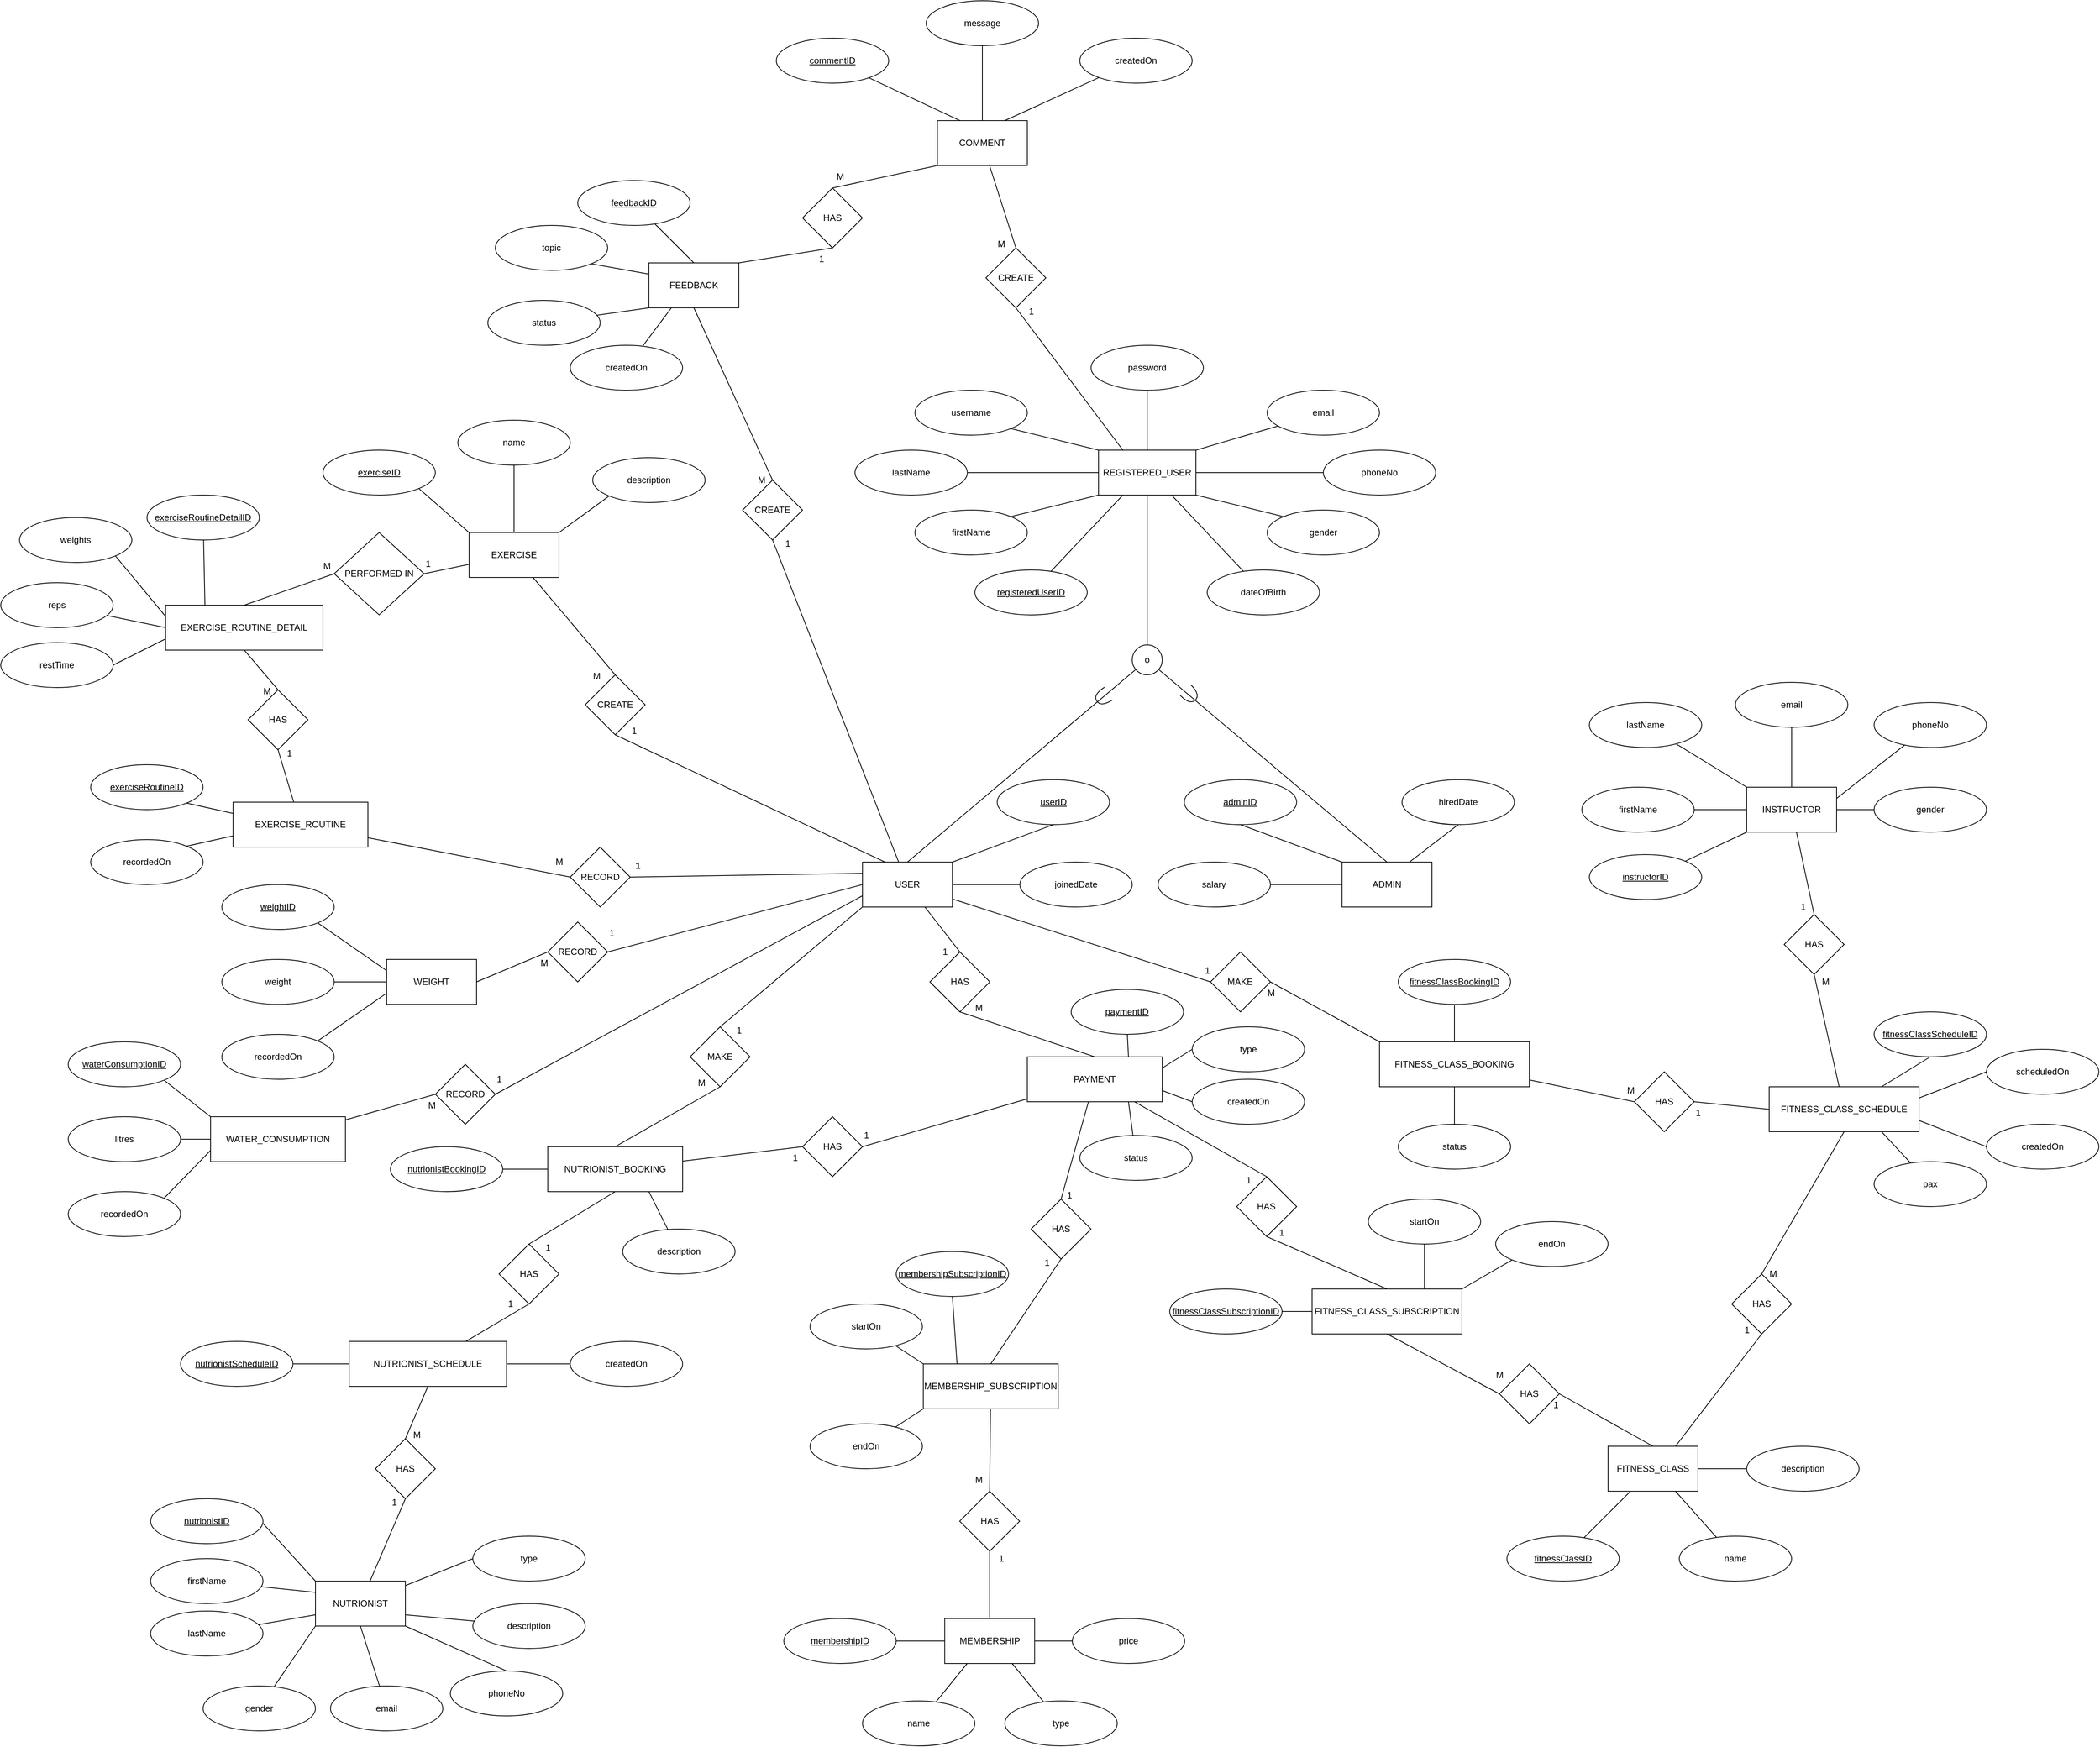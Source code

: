 <mxfile version="24.7.16">
  <diagram id="gfGRBr9NHLZNyXxwzx-x" name="Web Development Database">
    <mxGraphModel dx="3387" dy="2018" grid="1" gridSize="10" guides="1" tooltips="1" connect="1" arrows="1" fold="1" page="1" pageScale="1" pageWidth="850" pageHeight="1100" math="0" shadow="0">
      <root>
        <mxCell id="0" />
        <mxCell id="1" parent="0" />
        <mxCell id="0vl_ml9dGBKqO1DsII89-17" style="rounded=0;orthogonalLoop=1;jettySize=auto;html=1;entryX=0.5;entryY=1;entryDx=0;entryDy=0;endArrow=none;endFill=0;exitX=1;exitY=0;exitDx=0;exitDy=0;" parent="1" source="XNZ3zYuRLXU03UCSuWZl-1" target="41yildZD4MA3vDPD0Ekf-2" edge="1">
          <mxGeometry relative="1" as="geometry" />
        </mxCell>
        <mxCell id="0vl_ml9dGBKqO1DsII89-20" style="rounded=0;orthogonalLoop=1;jettySize=auto;html=1;entryX=0.5;entryY=0;entryDx=0;entryDy=0;endArrow=none;endFill=0;" parent="1" source="XNZ3zYuRLXU03UCSuWZl-1" target="0vl_ml9dGBKqO1DsII89-19" edge="1">
          <mxGeometry relative="1" as="geometry" />
        </mxCell>
        <mxCell id="AmkGwpUtt9LcvmTKhLFC-47" style="rounded=0;orthogonalLoop=1;jettySize=auto;html=1;entryX=0;entryY=0.5;entryDx=0;entryDy=0;endArrow=none;endFill=0;" parent="1" source="XNZ3zYuRLXU03UCSuWZl-1" target="0vl_ml9dGBKqO1DsII89-38" edge="1">
          <mxGeometry relative="1" as="geometry" />
        </mxCell>
        <mxCell id="AmkGwpUtt9LcvmTKhLFC-92" style="rounded=0;orthogonalLoop=1;jettySize=auto;html=1;entryX=0.5;entryY=0;entryDx=0;entryDy=0;endArrow=none;endFill=0;exitX=0;exitY=1;exitDx=0;exitDy=0;" parent="1" source="XNZ3zYuRLXU03UCSuWZl-1" target="0vl_ml9dGBKqO1DsII89-36" edge="1">
          <mxGeometry relative="1" as="geometry" />
        </mxCell>
        <mxCell id="AmkGwpUtt9LcvmTKhLFC-115" style="rounded=0;orthogonalLoop=1;jettySize=auto;html=1;entryX=1;entryY=0.5;entryDx=0;entryDy=0;endArrow=none;endFill=0;exitX=0;exitY=0.5;exitDx=0;exitDy=0;" parent="1" source="XNZ3zYuRLXU03UCSuWZl-1" target="0vl_ml9dGBKqO1DsII89-32" edge="1">
          <mxGeometry relative="1" as="geometry" />
        </mxCell>
        <mxCell id="AmkGwpUtt9LcvmTKhLFC-136" style="rounded=0;orthogonalLoop=1;jettySize=auto;html=1;entryX=0.5;entryY=1;entryDx=0;entryDy=0;endArrow=none;endFill=0;exitX=0.25;exitY=0;exitDx=0;exitDy=0;" parent="1" source="XNZ3zYuRLXU03UCSuWZl-1" target="0vl_ml9dGBKqO1DsII89-34" edge="1">
          <mxGeometry relative="1" as="geometry" />
        </mxCell>
        <mxCell id="AmkGwpUtt9LcvmTKhLFC-138" style="rounded=0;orthogonalLoop=1;jettySize=auto;html=1;entryX=1;entryY=0.5;entryDx=0;entryDy=0;endArrow=none;endFill=0;exitX=0;exitY=0.25;exitDx=0;exitDy=0;" parent="1" source="XNZ3zYuRLXU03UCSuWZl-1" target="0vl_ml9dGBKqO1DsII89-33" edge="1">
          <mxGeometry relative="1" as="geometry" />
        </mxCell>
        <mxCell id="AmkGwpUtt9LcvmTKhLFC-162" style="rounded=0;orthogonalLoop=1;jettySize=auto;html=1;entryX=0.5;entryY=1;entryDx=0;entryDy=0;endArrow=none;endFill=0;" parent="1" source="XNZ3zYuRLXU03UCSuWZl-1" target="0vl_ml9dGBKqO1DsII89-35" edge="1">
          <mxGeometry relative="1" as="geometry" />
        </mxCell>
        <mxCell id="AmkGwpUtt9LcvmTKhLFC-236" style="rounded=0;orthogonalLoop=1;jettySize=auto;html=1;entryX=0;entryY=0.5;entryDx=0;entryDy=0;endArrow=none;endFill=0;" parent="1" source="XNZ3zYuRLXU03UCSuWZl-1" target="AmkGwpUtt9LcvmTKhLFC-235" edge="1">
          <mxGeometry relative="1" as="geometry" />
        </mxCell>
        <mxCell id="XNZ3zYuRLXU03UCSuWZl-1" value="USER" style="rounded=0;whiteSpace=wrap;html=1;" parent="1" vertex="1">
          <mxGeometry x="60" y="680" width="120" height="60" as="geometry" />
        </mxCell>
        <mxCell id="0vl_ml9dGBKqO1DsII89-18" style="rounded=0;orthogonalLoop=1;jettySize=auto;html=1;entryX=0.5;entryY=1;entryDx=0;entryDy=0;exitX=0;exitY=0;exitDx=0;exitDy=0;endArrow=none;endFill=0;" parent="1" source="TWkLmpELnD5CYzsGqXO2-1" target="41yildZD4MA3vDPD0Ekf-3" edge="1">
          <mxGeometry relative="1" as="geometry" />
        </mxCell>
        <mxCell id="AmkGwpUtt9LcvmTKhLFC-238" style="rounded=0;orthogonalLoop=1;jettySize=auto;html=1;entryX=0.5;entryY=1;entryDx=0;entryDy=0;exitX=0.75;exitY=0;exitDx=0;exitDy=0;endArrow=none;endFill=0;" parent="1" source="TWkLmpELnD5CYzsGqXO2-1" target="AmkGwpUtt9LcvmTKhLFC-237" edge="1">
          <mxGeometry relative="1" as="geometry" />
        </mxCell>
        <mxCell id="TWkLmpELnD5CYzsGqXO2-1" value="ADMIN" style="rounded=0;whiteSpace=wrap;html=1;" parent="1" vertex="1">
          <mxGeometry x="700" y="680" width="120" height="60" as="geometry" />
        </mxCell>
        <mxCell id="0vl_ml9dGBKqO1DsII89-1" style="rounded=0;orthogonalLoop=1;jettySize=auto;html=1;entryX=0.5;entryY=0;entryDx=0;entryDy=0;endArrow=none;endFill=0;" parent="1" source="TWkLmpELnD5CYzsGqXO2-2" target="0vl_ml9dGBKqO1DsII89-2" edge="1">
          <mxGeometry relative="1" as="geometry">
            <mxPoint x="665" y="230" as="targetPoint" />
          </mxGeometry>
        </mxCell>
        <mxCell id="0vl_ml9dGBKqO1DsII89-13" style="rounded=0;orthogonalLoop=1;jettySize=auto;html=1;entryX=0;entryY=0.5;entryDx=0;entryDy=0;endArrow=none;endFill=0;" parent="1" source="TWkLmpELnD5CYzsGqXO2-2" target="_olEy-Z-6lNTrEM38_ys-7" edge="1">
          <mxGeometry relative="1" as="geometry" />
        </mxCell>
        <mxCell id="AmkGwpUtt9LcvmTKhLFC-176" style="rounded=0;orthogonalLoop=1;jettySize=auto;html=1;entryX=0.5;entryY=1;entryDx=0;entryDy=0;endArrow=none;endFill=0;exitX=0.25;exitY=0;exitDx=0;exitDy=0;" parent="1" source="TWkLmpELnD5CYzsGqXO2-2" target="0vl_ml9dGBKqO1DsII89-44" edge="1">
          <mxGeometry relative="1" as="geometry" />
        </mxCell>
        <mxCell id="TWkLmpELnD5CYzsGqXO2-2" value="REGISTERED_USER" style="rounded=0;whiteSpace=wrap;html=1;" parent="1" vertex="1">
          <mxGeometry x="375" y="130" width="130" height="60" as="geometry" />
        </mxCell>
        <mxCell id="AmkGwpUtt9LcvmTKhLFC-91" style="rounded=0;orthogonalLoop=1;jettySize=auto;html=1;entryX=0.5;entryY=1;entryDx=0;entryDy=0;endArrow=none;endFill=0;exitX=0.5;exitY=0;exitDx=0;exitDy=0;" parent="1" source="TWkLmpELnD5CYzsGqXO2-3" target="0vl_ml9dGBKqO1DsII89-36" edge="1">
          <mxGeometry relative="1" as="geometry" />
        </mxCell>
        <mxCell id="AmkGwpUtt9LcvmTKhLFC-104" style="rounded=0;orthogonalLoop=1;jettySize=auto;html=1;entryX=0.5;entryY=0;entryDx=0;entryDy=0;endArrow=none;endFill=0;exitX=0.5;exitY=1;exitDx=0;exitDy=0;" parent="1" source="TWkLmpELnD5CYzsGqXO2-3" target="AmkGwpUtt9LcvmTKhLFC-101" edge="1">
          <mxGeometry relative="1" as="geometry" />
        </mxCell>
        <mxCell id="AmkGwpUtt9LcvmTKhLFC-204" style="rounded=0;orthogonalLoop=1;jettySize=auto;html=1;entryX=0;entryY=0.5;entryDx=0;entryDy=0;endArrow=none;endFill=0;" parent="1" source="TWkLmpELnD5CYzsGqXO2-3" target="AmkGwpUtt9LcvmTKhLFC-202" edge="1">
          <mxGeometry relative="1" as="geometry" />
        </mxCell>
        <mxCell id="TWkLmpELnD5CYzsGqXO2-3" value="NUTRIONIST_BOOKING" style="rounded=0;whiteSpace=wrap;html=1;" parent="1" vertex="1">
          <mxGeometry x="-360" y="1060" width="180" height="60" as="geometry" />
        </mxCell>
        <mxCell id="AmkGwpUtt9LcvmTKhLFC-88" style="rounded=0;orthogonalLoop=1;jettySize=auto;html=1;entryX=0;entryY=0.5;entryDx=0;entryDy=0;endArrow=none;endFill=0;" parent="1" source="TxXE0V31lfUGrQ-oovAM-1" target="AmkGwpUtt9LcvmTKhLFC-86" edge="1">
          <mxGeometry relative="1" as="geometry" />
        </mxCell>
        <mxCell id="AmkGwpUtt9LcvmTKhLFC-89" style="rounded=0;orthogonalLoop=1;jettySize=auto;html=1;entryX=0.5;entryY=1;entryDx=0;entryDy=0;endArrow=none;endFill=0;" parent="1" source="TxXE0V31lfUGrQ-oovAM-1" target="AmkGwpUtt9LcvmTKhLFC-81" edge="1">
          <mxGeometry relative="1" as="geometry" />
        </mxCell>
        <mxCell id="TxXE0V31lfUGrQ-oovAM-1" value="NUTRIONIST" style="rounded=0;whiteSpace=wrap;html=1;" parent="1" vertex="1">
          <mxGeometry x="-670" y="1640" width="120" height="60" as="geometry" />
        </mxCell>
        <mxCell id="AmkGwpUtt9LcvmTKhLFC-57" style="rounded=0;orthogonalLoop=1;jettySize=auto;html=1;entryX=0.5;entryY=0;entryDx=0;entryDy=0;endArrow=none;endFill=0;" parent="1" source="C1i93S7AfEK_CjS4rVxK-1" target="0vl_ml9dGBKqO1DsII89-43" edge="1">
          <mxGeometry relative="1" as="geometry" />
        </mxCell>
        <mxCell id="C1i93S7AfEK_CjS4rVxK-1" value="INSTRUCTOR" style="rounded=0;whiteSpace=wrap;html=1;" parent="1" vertex="1">
          <mxGeometry x="1240" y="580" width="120" height="60" as="geometry" />
        </mxCell>
        <mxCell id="AmkGwpUtt9LcvmTKhLFC-46" style="rounded=0;orthogonalLoop=1;jettySize=auto;html=1;entryX=0;entryY=0.5;entryDx=0;entryDy=0;endArrow=none;endFill=0;" parent="1" source="W85gKqtLE7fSGm-5N2FF-1" target="AmkGwpUtt9LcvmTKhLFC-45" edge="1">
          <mxGeometry relative="1" as="geometry" />
        </mxCell>
        <mxCell id="AmkGwpUtt9LcvmTKhLFC-54" style="rounded=0;orthogonalLoop=1;jettySize=auto;html=1;entryX=0.5;entryY=1;entryDx=0;entryDy=0;endArrow=none;endFill=0;exitX=0.75;exitY=0;exitDx=0;exitDy=0;" parent="1" source="W85gKqtLE7fSGm-5N2FF-1" target="0vl_ml9dGBKqO1DsII89-42" edge="1">
          <mxGeometry relative="1" as="geometry" />
        </mxCell>
        <mxCell id="W85gKqtLE7fSGm-5N2FF-1" value="FITNESS_CLASS" style="rounded=0;whiteSpace=wrap;html=1;" parent="1" vertex="1">
          <mxGeometry x="1055" y="1460" width="120" height="60" as="geometry" />
        </mxCell>
        <mxCell id="AmkGwpUtt9LcvmTKhLFC-53" style="rounded=0;orthogonalLoop=1;jettySize=auto;html=1;entryX=0.5;entryY=0;entryDx=0;entryDy=0;endArrow=none;endFill=0;exitX=0.5;exitY=1;exitDx=0;exitDy=0;" parent="1" source="pswLXlgRhIOzRUMfWMuT-1" target="0vl_ml9dGBKqO1DsII89-42" edge="1">
          <mxGeometry relative="1" as="geometry" />
        </mxCell>
        <mxCell id="AmkGwpUtt9LcvmTKhLFC-58" style="rounded=0;orthogonalLoop=1;jettySize=auto;html=1;entryX=0.5;entryY=1;entryDx=0;entryDy=0;endArrow=none;endFill=0;" parent="1" source="pswLXlgRhIOzRUMfWMuT-1" target="0vl_ml9dGBKqO1DsII89-43" edge="1">
          <mxGeometry relative="1" as="geometry" />
        </mxCell>
        <mxCell id="AmkGwpUtt9LcvmTKhLFC-60" style="rounded=0;orthogonalLoop=1;jettySize=auto;html=1;entryX=0.5;entryY=1;entryDx=0;entryDy=0;endArrow=none;endFill=0;exitX=0.75;exitY=0;exitDx=0;exitDy=0;" parent="1" source="pswLXlgRhIOzRUMfWMuT-1" target="AmkGwpUtt9LcvmTKhLFC-59" edge="1">
          <mxGeometry relative="1" as="geometry" />
        </mxCell>
        <mxCell id="AmkGwpUtt9LcvmTKhLFC-63" style="rounded=0;orthogonalLoop=1;jettySize=auto;html=1;entryX=0;entryY=0.5;entryDx=0;entryDy=0;endArrow=none;endFill=0;exitX=1;exitY=0.75;exitDx=0;exitDy=0;" parent="1" source="pswLXlgRhIOzRUMfWMuT-1" target="AmkGwpUtt9LcvmTKhLFC-61" edge="1">
          <mxGeometry relative="1" as="geometry" />
        </mxCell>
        <mxCell id="pswLXlgRhIOzRUMfWMuT-1" value="FITNESS_CLASS_SCHEDULE" style="rounded=0;whiteSpace=wrap;html=1;" parent="1" vertex="1">
          <mxGeometry x="1270" y="980" width="200" height="60" as="geometry" />
        </mxCell>
        <mxCell id="AmkGwpUtt9LcvmTKhLFC-51" style="rounded=0;orthogonalLoop=1;jettySize=auto;html=1;entryX=0;entryY=0.5;entryDx=0;entryDy=0;endArrow=none;endFill=0;" parent="1" source="elJPMxUwocIPXj9SfTBA-1" target="0vl_ml9dGBKqO1DsII89-39" edge="1">
          <mxGeometry relative="1" as="geometry" />
        </mxCell>
        <mxCell id="AmkGwpUtt9LcvmTKhLFC-243" style="edgeStyle=orthogonalEdgeStyle;rounded=0;orthogonalLoop=1;jettySize=auto;html=1;entryX=0.5;entryY=0;entryDx=0;entryDy=0;endArrow=none;endFill=0;" parent="1" source="elJPMxUwocIPXj9SfTBA-1" target="AmkGwpUtt9LcvmTKhLFC-242" edge="1">
          <mxGeometry relative="1" as="geometry" />
        </mxCell>
        <mxCell id="elJPMxUwocIPXj9SfTBA-1" value="FITNESS_CLASS_BOOKING" style="rounded=0;whiteSpace=wrap;html=1;" parent="1" vertex="1">
          <mxGeometry x="750" y="920" width="200" height="60" as="geometry" />
        </mxCell>
        <mxCell id="CAGGtpWxBl3KJYStU8Ag-1" value="WEIGHT" style="rounded=0;whiteSpace=wrap;html=1;" parent="1" vertex="1">
          <mxGeometry x="-575" y="810" width="120" height="60" as="geometry" />
        </mxCell>
        <mxCell id="AmkGwpUtt9LcvmTKhLFC-140" style="rounded=0;orthogonalLoop=1;jettySize=auto;html=1;entryX=0;entryY=0.5;entryDx=0;entryDy=0;endArrow=none;endFill=0;" parent="1" source="xmJPe9lSXJA1enkUnFtX-2" target="0vl_ml9dGBKqO1DsII89-33" edge="1">
          <mxGeometry relative="1" as="geometry" />
        </mxCell>
        <mxCell id="AmkGwpUtt9LcvmTKhLFC-158" style="rounded=0;orthogonalLoop=1;jettySize=auto;html=1;entryX=0.5;entryY=1;entryDx=0;entryDy=0;endArrow=none;endFill=0;" parent="1" source="xmJPe9lSXJA1enkUnFtX-2" target="AmkGwpUtt9LcvmTKhLFC-147" edge="1">
          <mxGeometry relative="1" as="geometry" />
        </mxCell>
        <mxCell id="xmJPe9lSXJA1enkUnFtX-2" value="EXERCISE_ROUTINE" style="rounded=0;whiteSpace=wrap;html=1;" parent="1" vertex="1">
          <mxGeometry x="-780" y="600" width="180" height="60" as="geometry" />
        </mxCell>
        <mxCell id="AmkGwpUtt9LcvmTKhLFC-108" style="rounded=0;orthogonalLoop=1;jettySize=auto;html=1;entryX=0;entryY=0.5;entryDx=0;entryDy=0;endArrow=none;endFill=0;" parent="1" source="F4fDOVN2BI83f4sGxxk9-1" target="0vl_ml9dGBKqO1DsII89-31" edge="1">
          <mxGeometry relative="1" as="geometry" />
        </mxCell>
        <mxCell id="F4fDOVN2BI83f4sGxxk9-1" value="WATER_CONSUMPTION" style="rounded=0;whiteSpace=wrap;html=1;" parent="1" vertex="1">
          <mxGeometry x="-810" y="1020" width="180" height="60" as="geometry" />
        </mxCell>
        <mxCell id="AmkGwpUtt9LcvmTKhLFC-137" style="rounded=0;orthogonalLoop=1;jettySize=auto;html=1;entryX=0.5;entryY=0;entryDx=0;entryDy=0;endArrow=none;endFill=0;" parent="1" source="F4fDOVN2BI83f4sGxxk9-3" target="0vl_ml9dGBKqO1DsII89-34" edge="1">
          <mxGeometry relative="1" as="geometry" />
        </mxCell>
        <mxCell id="AmkGwpUtt9LcvmTKhLFC-160" style="rounded=0;orthogonalLoop=1;jettySize=auto;html=1;entryX=1;entryY=0.5;entryDx=0;entryDy=0;endArrow=none;endFill=0;" parent="1" source="F4fDOVN2BI83f4sGxxk9-3" target="AmkGwpUtt9LcvmTKhLFC-144" edge="1">
          <mxGeometry relative="1" as="geometry" />
        </mxCell>
        <mxCell id="F4fDOVN2BI83f4sGxxk9-3" value="EXERCISE" style="rounded=0;whiteSpace=wrap;html=1;" parent="1" vertex="1">
          <mxGeometry x="-465" y="240" width="120" height="60" as="geometry" />
        </mxCell>
        <mxCell id="AmkGwpUtt9LcvmTKhLFC-171" style="rounded=0;orthogonalLoop=1;jettySize=auto;html=1;entryX=0.5;entryY=0;entryDx=0;entryDy=0;endArrow=none;endFill=0;exitX=0;exitY=1;exitDx=0;exitDy=0;" parent="1" source="yqMjIGPSeMZzKxb6o4rF-1" target="AmkGwpUtt9LcvmTKhLFC-169" edge="1">
          <mxGeometry relative="1" as="geometry" />
        </mxCell>
        <mxCell id="AmkGwpUtt9LcvmTKhLFC-175" style="rounded=0;orthogonalLoop=1;jettySize=auto;html=1;entryX=0.5;entryY=0;entryDx=0;entryDy=0;endArrow=none;endFill=0;" parent="1" source="yqMjIGPSeMZzKxb6o4rF-1" target="0vl_ml9dGBKqO1DsII89-44" edge="1">
          <mxGeometry relative="1" as="geometry" />
        </mxCell>
        <mxCell id="yqMjIGPSeMZzKxb6o4rF-1" value="COMMENT" style="rounded=0;whiteSpace=wrap;html=1;" parent="1" vertex="1">
          <mxGeometry x="160" y="-310" width="120" height="60" as="geometry" />
        </mxCell>
        <mxCell id="AmkGwpUtt9LcvmTKhLFC-170" style="rounded=0;orthogonalLoop=1;jettySize=auto;html=1;entryX=0.5;entryY=1;entryDx=0;entryDy=0;endArrow=none;endFill=0;exitX=1;exitY=0;exitDx=0;exitDy=0;" parent="1" source="yqMjIGPSeMZzKxb6o4rF-2" target="AmkGwpUtt9LcvmTKhLFC-169" edge="1">
          <mxGeometry relative="1" as="geometry" />
        </mxCell>
        <mxCell id="yqMjIGPSeMZzKxb6o4rF-2" value="FEEDBACK" style="rounded=0;whiteSpace=wrap;html=1;" parent="1" vertex="1">
          <mxGeometry x="-225" y="-120" width="120" height="60" as="geometry" />
        </mxCell>
        <mxCell id="0vl_ml9dGBKqO1DsII89-7" style="rounded=0;orthogonalLoop=1;jettySize=auto;html=1;entryX=0.25;entryY=1;entryDx=0;entryDy=0;endArrow=none;endFill=0;" parent="1" source="41yildZD4MA3vDPD0Ekf-1" target="TWkLmpELnD5CYzsGqXO2-2" edge="1">
          <mxGeometry relative="1" as="geometry" />
        </mxCell>
        <mxCell id="41yildZD4MA3vDPD0Ekf-1" value="&lt;u&gt;registeredUserID&lt;/u&gt;" style="ellipse;whiteSpace=wrap;html=1;" parent="1" vertex="1">
          <mxGeometry x="210" y="290" width="150" height="60" as="geometry" />
        </mxCell>
        <mxCell id="41yildZD4MA3vDPD0Ekf-2" value="&lt;u&gt;userID&lt;/u&gt;" style="ellipse;whiteSpace=wrap;html=1;" parent="1" vertex="1">
          <mxGeometry x="239.73" y="570" width="150" height="60" as="geometry" />
        </mxCell>
        <mxCell id="41yildZD4MA3vDPD0Ekf-3" value="&lt;u&gt;adminID&lt;/u&gt;" style="ellipse;whiteSpace=wrap;html=1;" parent="1" vertex="1">
          <mxGeometry x="489.46" y="570" width="150" height="60" as="geometry" />
        </mxCell>
        <mxCell id="0vl_ml9dGBKqO1DsII89-9" style="rounded=0;orthogonalLoop=1;jettySize=auto;html=1;entryX=0;entryY=0.5;entryDx=0;entryDy=0;endArrow=none;endFill=0;" parent="1" source="41yildZD4MA3vDPD0Ekf-4" target="TWkLmpELnD5CYzsGqXO2-2" edge="1">
          <mxGeometry relative="1" as="geometry" />
        </mxCell>
        <mxCell id="41yildZD4MA3vDPD0Ekf-4" value="lastName" style="ellipse;whiteSpace=wrap;html=1;" parent="1" vertex="1">
          <mxGeometry x="50" y="130" width="150" height="60" as="geometry" />
        </mxCell>
        <mxCell id="0vl_ml9dGBKqO1DsII89-8" style="rounded=0;orthogonalLoop=1;jettySize=auto;html=1;entryX=0;entryY=1;entryDx=0;entryDy=0;endArrow=none;endFill=0;exitX=1;exitY=0;exitDx=0;exitDy=0;" parent="1" source="_olEy-Z-6lNTrEM38_ys-1" target="TWkLmpELnD5CYzsGqXO2-2" edge="1">
          <mxGeometry relative="1" as="geometry" />
        </mxCell>
        <mxCell id="_olEy-Z-6lNTrEM38_ys-1" value="firstName" style="ellipse;whiteSpace=wrap;html=1;" parent="1" vertex="1">
          <mxGeometry x="130" y="210" width="150" height="60" as="geometry" />
        </mxCell>
        <mxCell id="0vl_ml9dGBKqO1DsII89-10" style="rounded=0;orthogonalLoop=1;jettySize=auto;html=1;entryX=0;entryY=0;entryDx=0;entryDy=0;endArrow=none;endFill=0;exitX=1;exitY=1;exitDx=0;exitDy=0;" parent="1" source="_olEy-Z-6lNTrEM38_ys-2" target="TWkLmpELnD5CYzsGqXO2-2" edge="1">
          <mxGeometry relative="1" as="geometry" />
        </mxCell>
        <mxCell id="_olEy-Z-6lNTrEM38_ys-2" value="username" style="ellipse;whiteSpace=wrap;html=1;" parent="1" vertex="1">
          <mxGeometry x="130" y="50" width="150" height="60" as="geometry" />
        </mxCell>
        <mxCell id="0vl_ml9dGBKqO1DsII89-15" style="rounded=0;orthogonalLoop=1;jettySize=auto;html=1;entryX=0.5;entryY=0;entryDx=0;entryDy=0;endArrow=none;endFill=0;" parent="1" source="_olEy-Z-6lNTrEM38_ys-3" target="TWkLmpELnD5CYzsGqXO2-2" edge="1">
          <mxGeometry relative="1" as="geometry" />
        </mxCell>
        <mxCell id="_olEy-Z-6lNTrEM38_ys-3" value="password" style="ellipse;whiteSpace=wrap;html=1;" parent="1" vertex="1">
          <mxGeometry x="365" y="-10" width="150" height="60" as="geometry" />
        </mxCell>
        <mxCell id="0vl_ml9dGBKqO1DsII89-14" style="rounded=0;orthogonalLoop=1;jettySize=auto;html=1;entryX=1;entryY=0;entryDx=0;entryDy=0;endArrow=none;endFill=0;" parent="1" source="_olEy-Z-6lNTrEM38_ys-6" target="TWkLmpELnD5CYzsGqXO2-2" edge="1">
          <mxGeometry relative="1" as="geometry" />
        </mxCell>
        <mxCell id="_olEy-Z-6lNTrEM38_ys-6" value="email" style="ellipse;whiteSpace=wrap;html=1;" parent="1" vertex="1">
          <mxGeometry x="600" y="50" width="150" height="60" as="geometry" />
        </mxCell>
        <mxCell id="_olEy-Z-6lNTrEM38_ys-7" value="phoneNo" style="ellipse;whiteSpace=wrap;html=1;" parent="1" vertex="1">
          <mxGeometry x="675" y="130" width="150" height="60" as="geometry" />
        </mxCell>
        <mxCell id="0vl_ml9dGBKqO1DsII89-12" style="rounded=0;orthogonalLoop=1;jettySize=auto;html=1;entryX=1;entryY=1;entryDx=0;entryDy=0;endArrow=none;endFill=0;exitX=0;exitY=0;exitDx=0;exitDy=0;" parent="1" source="_olEy-Z-6lNTrEM38_ys-8" target="TWkLmpELnD5CYzsGqXO2-2" edge="1">
          <mxGeometry relative="1" as="geometry" />
        </mxCell>
        <mxCell id="_olEy-Z-6lNTrEM38_ys-8" value="gender" style="ellipse;whiteSpace=wrap;html=1;" parent="1" vertex="1">
          <mxGeometry x="600" y="210" width="150" height="60" as="geometry" />
        </mxCell>
        <mxCell id="AmkGwpUtt9LcvmTKhLFC-41" style="rounded=0;orthogonalLoop=1;jettySize=auto;html=1;entryX=0;entryY=0.5;entryDx=0;entryDy=0;endArrow=none;endFill=0;exitX=0.5;exitY=1;exitDx=0;exitDy=0;" parent="1" source="_olEy-Z-6lNTrEM38_ys-11" target="0vl_ml9dGBKqO1DsII89-40" edge="1">
          <mxGeometry relative="1" as="geometry" />
        </mxCell>
        <mxCell id="_olEy-Z-6lNTrEM38_ys-11" value="FITNESS_CLASS_SUBSCRIPTION" style="rounded=0;whiteSpace=wrap;html=1;" parent="1" vertex="1">
          <mxGeometry x="660" y="1250" width="200" height="60" as="geometry" />
        </mxCell>
        <mxCell id="0vl_ml9dGBKqO1DsII89-26" style="rounded=0;orthogonalLoop=1;jettySize=auto;html=1;entryX=0.5;entryY=1;entryDx=0;entryDy=0;endArrow=none;endFill=0;" parent="1" source="_olEy-Z-6lNTrEM38_ys-13" target="0vl_ml9dGBKqO1DsII89-22" edge="1">
          <mxGeometry relative="1" as="geometry" />
        </mxCell>
        <mxCell id="_olEy-Z-6lNTrEM38_ys-13" value="MEMBERSHIP" style="rounded=0;whiteSpace=wrap;html=1;" parent="1" vertex="1">
          <mxGeometry x="169.73" y="1690" width="120" height="60" as="geometry" />
        </mxCell>
        <mxCell id="0vl_ml9dGBKqO1DsII89-27" style="rounded=0;orthogonalLoop=1;jettySize=auto;html=1;entryX=0.5;entryY=0;entryDx=0;entryDy=0;endArrow=none;endFill=0;" parent="1" source="_olEy-Z-6lNTrEM38_ys-18" target="0vl_ml9dGBKqO1DsII89-22" edge="1">
          <mxGeometry relative="1" as="geometry" />
        </mxCell>
        <mxCell id="_olEy-Z-6lNTrEM38_ys-18" value="MEMBERSHIP_SUBSCRIPTION" style="rounded=0;whiteSpace=wrap;html=1;" parent="1" vertex="1">
          <mxGeometry x="141.19" y="1350" width="180" height="60" as="geometry" />
        </mxCell>
        <mxCell id="AmkGwpUtt9LcvmTKhLFC-66" style="rounded=0;orthogonalLoop=1;jettySize=auto;html=1;entryX=0;entryY=1;entryDx=0;entryDy=0;endArrow=none;endFill=0;exitX=1;exitY=0;exitDx=0;exitDy=0;" parent="1" source="_olEy-Z-6lNTrEM38_ys-19" target="C1i93S7AfEK_CjS4rVxK-1" edge="1">
          <mxGeometry relative="1" as="geometry" />
        </mxCell>
        <mxCell id="_olEy-Z-6lNTrEM38_ys-19" value="&lt;u&gt;instructorID&lt;/u&gt;" style="ellipse;whiteSpace=wrap;html=1;" parent="1" vertex="1">
          <mxGeometry x="1030" y="670" width="150" height="60" as="geometry" />
        </mxCell>
        <mxCell id="AmkGwpUtt9LcvmTKhLFC-68" style="rounded=0;orthogonalLoop=1;jettySize=auto;html=1;entryX=0;entryY=0;entryDx=0;entryDy=0;endArrow=none;endFill=0;" parent="1" source="_olEy-Z-6lNTrEM38_ys-20" target="C1i93S7AfEK_CjS4rVxK-1" edge="1">
          <mxGeometry relative="1" as="geometry" />
        </mxCell>
        <mxCell id="_olEy-Z-6lNTrEM38_ys-20" value="lastName" style="ellipse;whiteSpace=wrap;html=1;" parent="1" vertex="1">
          <mxGeometry x="1030" y="467" width="150" height="60" as="geometry" />
        </mxCell>
        <mxCell id="AmkGwpUtt9LcvmTKhLFC-67" style="rounded=0;orthogonalLoop=1;jettySize=auto;html=1;entryX=0;entryY=0.5;entryDx=0;entryDy=0;endArrow=none;endFill=0;" parent="1" source="_olEy-Z-6lNTrEM38_ys-21" target="C1i93S7AfEK_CjS4rVxK-1" edge="1">
          <mxGeometry relative="1" as="geometry" />
        </mxCell>
        <mxCell id="_olEy-Z-6lNTrEM38_ys-21" value="firstName" style="ellipse;whiteSpace=wrap;html=1;" parent="1" vertex="1">
          <mxGeometry x="1020" y="580" width="150" height="60" as="geometry" />
        </mxCell>
        <mxCell id="AmkGwpUtt9LcvmTKhLFC-69" style="rounded=0;orthogonalLoop=1;jettySize=auto;html=1;entryX=0.5;entryY=0;entryDx=0;entryDy=0;endArrow=none;endFill=0;" parent="1" source="_olEy-Z-6lNTrEM38_ys-22" target="C1i93S7AfEK_CjS4rVxK-1" edge="1">
          <mxGeometry relative="1" as="geometry" />
        </mxCell>
        <mxCell id="_olEy-Z-6lNTrEM38_ys-22" value="email" style="ellipse;whiteSpace=wrap;html=1;" parent="1" vertex="1">
          <mxGeometry x="1225" y="440" width="150" height="60" as="geometry" />
        </mxCell>
        <mxCell id="AmkGwpUtt9LcvmTKhLFC-70" style="rounded=0;orthogonalLoop=1;jettySize=auto;html=1;entryX=1;entryY=0.25;entryDx=0;entryDy=0;endArrow=none;endFill=0;" parent="1" source="_olEy-Z-6lNTrEM38_ys-23" target="C1i93S7AfEK_CjS4rVxK-1" edge="1">
          <mxGeometry relative="1" as="geometry" />
        </mxCell>
        <mxCell id="_olEy-Z-6lNTrEM38_ys-23" value="phoneNo" style="ellipse;whiteSpace=wrap;html=1;" parent="1" vertex="1">
          <mxGeometry x="1410" y="467" width="150" height="60" as="geometry" />
        </mxCell>
        <mxCell id="AmkGwpUtt9LcvmTKhLFC-71" style="rounded=0;orthogonalLoop=1;jettySize=auto;html=1;entryX=1;entryY=0.5;entryDx=0;entryDy=0;endArrow=none;endFill=0;exitX=0;exitY=0.5;exitDx=0;exitDy=0;" parent="1" source="_olEy-Z-6lNTrEM38_ys-24" target="C1i93S7AfEK_CjS4rVxK-1" edge="1">
          <mxGeometry relative="1" as="geometry" />
        </mxCell>
        <mxCell id="_olEy-Z-6lNTrEM38_ys-24" value="gender" style="ellipse;whiteSpace=wrap;html=1;" parent="1" vertex="1">
          <mxGeometry x="1410" y="580" width="150" height="60" as="geometry" />
        </mxCell>
        <mxCell id="AmkGwpUtt9LcvmTKhLFC-75" style="rounded=0;orthogonalLoop=1;jettySize=auto;html=1;entryX=0;entryY=0;entryDx=0;entryDy=0;endArrow=none;endFill=0;exitX=1;exitY=0;exitDx=0;exitDy=0;" parent="1" source="_olEy-Z-6lNTrEM38_ys-25" target="TxXE0V31lfUGrQ-oovAM-1" edge="1">
          <mxGeometry relative="1" as="geometry" />
        </mxCell>
        <mxCell id="_olEy-Z-6lNTrEM38_ys-25" value="&lt;u&gt;nutrionistID&lt;/u&gt;" style="ellipse;whiteSpace=wrap;html=1;" parent="1" vertex="1">
          <mxGeometry x="-890" y="1530" width="150" height="60" as="geometry" />
        </mxCell>
        <mxCell id="AmkGwpUtt9LcvmTKhLFC-77" style="rounded=0;orthogonalLoop=1;jettySize=auto;html=1;entryX=0;entryY=0.75;entryDx=0;entryDy=0;endArrow=none;endFill=0;" parent="1" source="_olEy-Z-6lNTrEM38_ys-26" target="TxXE0V31lfUGrQ-oovAM-1" edge="1">
          <mxGeometry relative="1" as="geometry" />
        </mxCell>
        <mxCell id="_olEy-Z-6lNTrEM38_ys-26" value="lastName" style="ellipse;whiteSpace=wrap;html=1;" parent="1" vertex="1">
          <mxGeometry x="-890" y="1680" width="150" height="60" as="geometry" />
        </mxCell>
        <mxCell id="AmkGwpUtt9LcvmTKhLFC-76" style="rounded=0;orthogonalLoop=1;jettySize=auto;html=1;entryX=0;entryY=0.25;entryDx=0;entryDy=0;endArrow=none;endFill=0;" parent="1" source="_olEy-Z-6lNTrEM38_ys-27" target="TxXE0V31lfUGrQ-oovAM-1" edge="1">
          <mxGeometry relative="1" as="geometry" />
        </mxCell>
        <mxCell id="_olEy-Z-6lNTrEM38_ys-27" value="firstName" style="ellipse;whiteSpace=wrap;html=1;" parent="1" vertex="1">
          <mxGeometry x="-890" y="1610" width="150" height="60" as="geometry" />
        </mxCell>
        <mxCell id="AmkGwpUtt9LcvmTKhLFC-80" style="rounded=0;orthogonalLoop=1;jettySize=auto;html=1;entryX=0.5;entryY=1;entryDx=0;entryDy=0;endArrow=none;endFill=0;" parent="1" source="_olEy-Z-6lNTrEM38_ys-28" target="TxXE0V31lfUGrQ-oovAM-1" edge="1">
          <mxGeometry relative="1" as="geometry" />
        </mxCell>
        <mxCell id="_olEy-Z-6lNTrEM38_ys-28" value="email" style="ellipse;whiteSpace=wrap;html=1;" parent="1" vertex="1">
          <mxGeometry x="-650" y="1780" width="150" height="60" as="geometry" />
        </mxCell>
        <mxCell id="AmkGwpUtt9LcvmTKhLFC-79" style="rounded=0;orthogonalLoop=1;jettySize=auto;html=1;entryX=1;entryY=1;entryDx=0;entryDy=0;endArrow=none;endFill=0;exitX=0.5;exitY=0;exitDx=0;exitDy=0;" parent="1" source="_olEy-Z-6lNTrEM38_ys-29" target="TxXE0V31lfUGrQ-oovAM-1" edge="1">
          <mxGeometry relative="1" as="geometry" />
        </mxCell>
        <mxCell id="_olEy-Z-6lNTrEM38_ys-29" value="phoneNo" style="ellipse;whiteSpace=wrap;html=1;" parent="1" vertex="1">
          <mxGeometry x="-490" y="1760" width="150" height="60" as="geometry" />
        </mxCell>
        <mxCell id="AmkGwpUtt9LcvmTKhLFC-78" style="rounded=0;orthogonalLoop=1;jettySize=auto;html=1;entryX=0;entryY=1;entryDx=0;entryDy=0;endArrow=none;endFill=0;" parent="1" source="_olEy-Z-6lNTrEM38_ys-30" target="TxXE0V31lfUGrQ-oovAM-1" edge="1">
          <mxGeometry relative="1" as="geometry" />
        </mxCell>
        <mxCell id="_olEy-Z-6lNTrEM38_ys-30" value="gender" style="ellipse;whiteSpace=wrap;html=1;" parent="1" vertex="1">
          <mxGeometry x="-820" y="1780" width="150" height="60" as="geometry" />
        </mxCell>
        <mxCell id="AmkGwpUtt9LcvmTKhLFC-28" style="rounded=0;orthogonalLoop=1;jettySize=auto;html=1;entryX=0;entryY=0.5;entryDx=0;entryDy=0;endArrow=none;endFill=0;" parent="1" source="_olEy-Z-6lNTrEM38_ys-32" target="_olEy-Z-6lNTrEM38_ys-13" edge="1">
          <mxGeometry relative="1" as="geometry" />
        </mxCell>
        <mxCell id="_olEy-Z-6lNTrEM38_ys-32" value="&lt;u&gt;membershipID&lt;/u&gt;" style="ellipse;whiteSpace=wrap;html=1;" parent="1" vertex="1">
          <mxGeometry x="-45" y="1690" width="150" height="60" as="geometry" />
        </mxCell>
        <mxCell id="AmkGwpUtt9LcvmTKhLFC-29" style="rounded=0;orthogonalLoop=1;jettySize=auto;html=1;entryX=1;entryY=0.5;entryDx=0;entryDy=0;endArrow=none;endFill=0;" parent="1" source="_olEy-Z-6lNTrEM38_ys-33" target="_olEy-Z-6lNTrEM38_ys-13" edge="1">
          <mxGeometry relative="1" as="geometry" />
        </mxCell>
        <mxCell id="_olEy-Z-6lNTrEM38_ys-33" value="price" style="ellipse;whiteSpace=wrap;html=1;" parent="1" vertex="1">
          <mxGeometry x="340" y="1690" width="150" height="60" as="geometry" />
        </mxCell>
        <mxCell id="AmkGwpUtt9LcvmTKhLFC-30" style="rounded=0;orthogonalLoop=1;jettySize=auto;html=1;entryX=0.75;entryY=1;entryDx=0;entryDy=0;endArrow=none;endFill=0;" parent="1" source="_olEy-Z-6lNTrEM38_ys-34" target="_olEy-Z-6lNTrEM38_ys-13" edge="1">
          <mxGeometry relative="1" as="geometry" />
        </mxCell>
        <mxCell id="_olEy-Z-6lNTrEM38_ys-34" value="type" style="ellipse;whiteSpace=wrap;html=1;" parent="1" vertex="1">
          <mxGeometry x="250.0" y="1800" width="150" height="60" as="geometry" />
        </mxCell>
        <mxCell id="0vl_ml9dGBKqO1DsII89-11" style="rounded=0;orthogonalLoop=1;jettySize=auto;html=1;entryX=0.75;entryY=1;entryDx=0;entryDy=0;endArrow=none;endFill=0;" parent="1" source="_olEy-Z-6lNTrEM38_ys-35" target="TWkLmpELnD5CYzsGqXO2-2" edge="1">
          <mxGeometry relative="1" as="geometry" />
        </mxCell>
        <mxCell id="_olEy-Z-6lNTrEM38_ys-35" value="dateOfBirth" style="ellipse;whiteSpace=wrap;html=1;" parent="1" vertex="1">
          <mxGeometry x="520" y="290" width="150" height="60" as="geometry" />
        </mxCell>
        <mxCell id="AmkGwpUtt9LcvmTKhLFC-43" style="rounded=0;orthogonalLoop=1;jettySize=auto;html=1;entryX=0.25;entryY=1;entryDx=0;entryDy=0;endArrow=none;endFill=0;" parent="1" source="_olEy-Z-6lNTrEM38_ys-37" target="W85gKqtLE7fSGm-5N2FF-1" edge="1">
          <mxGeometry relative="1" as="geometry" />
        </mxCell>
        <mxCell id="_olEy-Z-6lNTrEM38_ys-37" value="&lt;u&gt;fitnessClassID&lt;/u&gt;" style="ellipse;whiteSpace=wrap;html=1;" parent="1" vertex="1">
          <mxGeometry x="920" y="1580" width="150" height="60" as="geometry" />
        </mxCell>
        <mxCell id="AmkGwpUtt9LcvmTKhLFC-44" style="rounded=0;orthogonalLoop=1;jettySize=auto;html=1;entryX=0.75;entryY=1;entryDx=0;entryDy=0;endArrow=none;endFill=0;" parent="1" source="_olEy-Z-6lNTrEM38_ys-38" target="W85gKqtLE7fSGm-5N2FF-1" edge="1">
          <mxGeometry relative="1" as="geometry" />
        </mxCell>
        <mxCell id="_olEy-Z-6lNTrEM38_ys-38" value="name" style="ellipse;whiteSpace=wrap;html=1;" parent="1" vertex="1">
          <mxGeometry x="1150" y="1580" width="150" height="60" as="geometry" />
        </mxCell>
        <mxCell id="AmkGwpUtt9LcvmTKhLFC-148" style="rounded=0;orthogonalLoop=1;jettySize=auto;html=1;entryX=0;entryY=0;entryDx=0;entryDy=0;endArrow=none;endFill=0;exitX=1;exitY=1;exitDx=0;exitDy=0;" parent="1" source="_olEy-Z-6lNTrEM38_ys-39" target="F4fDOVN2BI83f4sGxxk9-3" edge="1">
          <mxGeometry relative="1" as="geometry" />
        </mxCell>
        <mxCell id="_olEy-Z-6lNTrEM38_ys-39" value="&lt;u&gt;exerciseID&lt;/u&gt;" style="ellipse;whiteSpace=wrap;html=1;" parent="1" vertex="1">
          <mxGeometry x="-660" y="130" width="150" height="60" as="geometry" />
        </mxCell>
        <mxCell id="AmkGwpUtt9LcvmTKhLFC-149" style="rounded=0;orthogonalLoop=1;jettySize=auto;html=1;entryX=0.5;entryY=0;entryDx=0;entryDy=0;endArrow=none;endFill=0;" parent="1" source="_olEy-Z-6lNTrEM38_ys-41" target="F4fDOVN2BI83f4sGxxk9-3" edge="1">
          <mxGeometry relative="1" as="geometry" />
        </mxCell>
        <mxCell id="_olEy-Z-6lNTrEM38_ys-41" value="name" style="ellipse;whiteSpace=wrap;html=1;" parent="1" vertex="1">
          <mxGeometry x="-480" y="90" width="150" height="60" as="geometry" />
        </mxCell>
        <mxCell id="AmkGwpUtt9LcvmTKhLFC-168" style="rounded=0;orthogonalLoop=1;jettySize=auto;html=1;entryX=0.5;entryY=0;entryDx=0;entryDy=0;endArrow=none;endFill=0;" parent="1" source="_olEy-Z-6lNTrEM38_ys-42" target="yqMjIGPSeMZzKxb6o4rF-2" edge="1">
          <mxGeometry relative="1" as="geometry" />
        </mxCell>
        <mxCell id="_olEy-Z-6lNTrEM38_ys-42" value="&lt;u&gt;feedbackID&lt;/u&gt;" style="ellipse;whiteSpace=wrap;html=1;" parent="1" vertex="1">
          <mxGeometry x="-320" y="-230" width="150" height="60" as="geometry" />
        </mxCell>
        <mxCell id="AmkGwpUtt9LcvmTKhLFC-177" style="rounded=0;orthogonalLoop=1;jettySize=auto;html=1;entryX=0.25;entryY=0;entryDx=0;entryDy=0;endArrow=none;endFill=0;" parent="1" source="_olEy-Z-6lNTrEM38_ys-43" target="yqMjIGPSeMZzKxb6o4rF-1" edge="1">
          <mxGeometry relative="1" as="geometry" />
        </mxCell>
        <mxCell id="_olEy-Z-6lNTrEM38_ys-43" value="&lt;u&gt;commentID&lt;/u&gt;" style="ellipse;whiteSpace=wrap;html=1;" parent="1" vertex="1">
          <mxGeometry x="-55" y="-420" width="150" height="60" as="geometry" />
        </mxCell>
        <mxCell id="0vl_ml9dGBKqO1DsII89-3" style="rounded=0;orthogonalLoop=1;jettySize=auto;html=1;entryX=0.5;entryY=0;entryDx=0;entryDy=0;endArrow=none;endFill=0;" parent="1" source="0vl_ml9dGBKqO1DsII89-2" target="XNZ3zYuRLXU03UCSuWZl-1" edge="1">
          <mxGeometry relative="1" as="geometry" />
        </mxCell>
        <mxCell id="0vl_ml9dGBKqO1DsII89-4" style="rounded=0;orthogonalLoop=1;jettySize=auto;html=1;entryX=0.5;entryY=0;entryDx=0;entryDy=0;endArrow=none;endFill=0;" parent="1" source="0vl_ml9dGBKqO1DsII89-2" target="TWkLmpELnD5CYzsGqXO2-1" edge="1">
          <mxGeometry relative="1" as="geometry" />
        </mxCell>
        <mxCell id="0vl_ml9dGBKqO1DsII89-2" value="o" style="ellipse;whiteSpace=wrap;html=1;aspect=fixed;" parent="1" vertex="1">
          <mxGeometry x="420" y="390" width="40" height="40" as="geometry" />
        </mxCell>
        <mxCell id="0vl_ml9dGBKqO1DsII89-5" value="" style="shape=requiredInterface;html=1;verticalLabelPosition=bottom;sketch=0;rotation=-212;" parent="1" vertex="1">
          <mxGeometry x="371.19" y="450" width="18.54" height="20" as="geometry" />
        </mxCell>
        <mxCell id="0vl_ml9dGBKqO1DsII89-6" value="" style="shape=requiredInterface;html=1;verticalLabelPosition=bottom;sketch=0;rotation=45;" parent="1" vertex="1">
          <mxGeometry x="488.46" y="447" width="18.54" height="20" as="geometry" />
        </mxCell>
        <mxCell id="AmkGwpUtt9LcvmTKhLFC-17" style="rounded=0;orthogonalLoop=1;jettySize=auto;html=1;entryX=0.5;entryY=0;entryDx=0;entryDy=0;endArrow=none;endFill=0;exitX=0.5;exitY=1;exitDx=0;exitDy=0;" parent="1" source="0vl_ml9dGBKqO1DsII89-19" target="AmkGwpUtt9LcvmTKhLFC-7" edge="1">
          <mxGeometry relative="1" as="geometry" />
        </mxCell>
        <mxCell id="0vl_ml9dGBKqO1DsII89-19" value="HAS" style="rhombus;whiteSpace=wrap;html=1;" parent="1" vertex="1">
          <mxGeometry x="150" y="800" width="80" height="80" as="geometry" />
        </mxCell>
        <mxCell id="0vl_ml9dGBKqO1DsII89-22" value="HAS" style="rhombus;whiteSpace=wrap;html=1;" parent="1" vertex="1">
          <mxGeometry x="189.73" y="1520" width="80" height="80" as="geometry" />
        </mxCell>
        <mxCell id="AmkGwpUtt9LcvmTKhLFC-107" style="rounded=0;orthogonalLoop=1;jettySize=auto;html=1;endArrow=none;endFill=0;exitX=1;exitY=0.5;exitDx=0;exitDy=0;entryX=0;entryY=0.75;entryDx=0;entryDy=0;" parent="1" source="0vl_ml9dGBKqO1DsII89-31" target="XNZ3zYuRLXU03UCSuWZl-1" edge="1">
          <mxGeometry relative="1" as="geometry">
            <mxPoint x="60" y="710" as="targetPoint" />
          </mxGeometry>
        </mxCell>
        <mxCell id="0vl_ml9dGBKqO1DsII89-31" value="RECORD" style="rhombus;whiteSpace=wrap;html=1;" parent="1" vertex="1">
          <mxGeometry x="-510" y="950" width="80" height="80" as="geometry" />
        </mxCell>
        <mxCell id="AmkGwpUtt9LcvmTKhLFC-116" style="rounded=0;orthogonalLoop=1;jettySize=auto;html=1;entryX=1;entryY=0.5;entryDx=0;entryDy=0;endArrow=none;endFill=0;exitX=0;exitY=0.5;exitDx=0;exitDy=0;" parent="1" source="0vl_ml9dGBKqO1DsII89-32" target="CAGGtpWxBl3KJYStU8Ag-1" edge="1">
          <mxGeometry relative="1" as="geometry" />
        </mxCell>
        <mxCell id="0vl_ml9dGBKqO1DsII89-32" value="RECORD" style="rhombus;whiteSpace=wrap;html=1;" parent="1" vertex="1">
          <mxGeometry x="-360" y="760" width="80" height="80" as="geometry" />
        </mxCell>
        <mxCell id="0vl_ml9dGBKqO1DsII89-33" value="RECORD" style="rhombus;whiteSpace=wrap;html=1;" parent="1" vertex="1">
          <mxGeometry x="-330" y="660" width="80" height="80" as="geometry" />
        </mxCell>
        <mxCell id="0vl_ml9dGBKqO1DsII89-34" value="CREATE" style="rhombus;whiteSpace=wrap;html=1;" parent="1" vertex="1">
          <mxGeometry x="-310" y="430" width="80" height="80" as="geometry" />
        </mxCell>
        <mxCell id="AmkGwpUtt9LcvmTKhLFC-165" style="rounded=0;orthogonalLoop=1;jettySize=auto;html=1;entryX=0.5;entryY=1;entryDx=0;entryDy=0;endArrow=none;endFill=0;exitX=0.5;exitY=0;exitDx=0;exitDy=0;" parent="1" source="0vl_ml9dGBKqO1DsII89-35" target="yqMjIGPSeMZzKxb6o4rF-2" edge="1">
          <mxGeometry relative="1" as="geometry" />
        </mxCell>
        <mxCell id="0vl_ml9dGBKqO1DsII89-35" value="CREATE" style="rhombus;whiteSpace=wrap;html=1;" parent="1" vertex="1">
          <mxGeometry x="-100" y="170" width="80" height="80" as="geometry" />
        </mxCell>
        <mxCell id="0vl_ml9dGBKqO1DsII89-36" value="MAKE" style="rhombus;whiteSpace=wrap;html=1;" parent="1" vertex="1">
          <mxGeometry x="-170" y="900" width="80" height="80" as="geometry" />
        </mxCell>
        <mxCell id="AmkGwpUtt9LcvmTKhLFC-34" style="rounded=0;orthogonalLoop=1;jettySize=auto;html=1;entryX=0.5;entryY=0;entryDx=0;entryDy=0;endArrow=none;endFill=0;exitX=0.5;exitY=1;exitDx=0;exitDy=0;" parent="1" source="0vl_ml9dGBKqO1DsII89-37" target="_olEy-Z-6lNTrEM38_ys-11" edge="1">
          <mxGeometry relative="1" as="geometry" />
        </mxCell>
        <mxCell id="0vl_ml9dGBKqO1DsII89-37" value="HAS" style="rhombus;whiteSpace=wrap;html=1;" parent="1" vertex="1">
          <mxGeometry x="559.46" y="1100" width="80" height="80" as="geometry" />
        </mxCell>
        <mxCell id="AmkGwpUtt9LcvmTKhLFC-48" style="rounded=0;orthogonalLoop=1;jettySize=auto;html=1;entryX=0;entryY=0;entryDx=0;entryDy=0;endArrow=none;endFill=0;exitX=1;exitY=0.5;exitDx=0;exitDy=0;" parent="1" source="0vl_ml9dGBKqO1DsII89-38" target="elJPMxUwocIPXj9SfTBA-1" edge="1">
          <mxGeometry relative="1" as="geometry" />
        </mxCell>
        <mxCell id="0vl_ml9dGBKqO1DsII89-38" value="MAKE" style="rhombus;whiteSpace=wrap;html=1;" parent="1" vertex="1">
          <mxGeometry x="524.46" y="800" width="80" height="80" as="geometry" />
        </mxCell>
        <mxCell id="AmkGwpUtt9LcvmTKhLFC-52" style="rounded=0;orthogonalLoop=1;jettySize=auto;html=1;entryX=0;entryY=0.5;entryDx=0;entryDy=0;endArrow=none;endFill=0;exitX=1;exitY=0.5;exitDx=0;exitDy=0;" parent="1" source="0vl_ml9dGBKqO1DsII89-39" target="pswLXlgRhIOzRUMfWMuT-1" edge="1">
          <mxGeometry relative="1" as="geometry" />
        </mxCell>
        <mxCell id="0vl_ml9dGBKqO1DsII89-39" value="HAS" style="rhombus;whiteSpace=wrap;html=1;" parent="1" vertex="1">
          <mxGeometry x="1090" y="960" width="80" height="80" as="geometry" />
        </mxCell>
        <mxCell id="AmkGwpUtt9LcvmTKhLFC-42" style="rounded=0;orthogonalLoop=1;jettySize=auto;html=1;entryX=0.5;entryY=0;entryDx=0;entryDy=0;endArrow=none;endFill=0;exitX=1;exitY=0.5;exitDx=0;exitDy=0;" parent="1" source="0vl_ml9dGBKqO1DsII89-40" target="W85gKqtLE7fSGm-5N2FF-1" edge="1">
          <mxGeometry relative="1" as="geometry" />
        </mxCell>
        <mxCell id="0vl_ml9dGBKqO1DsII89-40" value="HAS" style="rhombus;whiteSpace=wrap;html=1;" parent="1" vertex="1">
          <mxGeometry x="910" y="1350" width="80" height="80" as="geometry" />
        </mxCell>
        <mxCell id="0vl_ml9dGBKqO1DsII89-42" value="HAS" style="rhombus;whiteSpace=wrap;html=1;" parent="1" vertex="1">
          <mxGeometry x="1220" y="1230" width="80" height="80" as="geometry" />
        </mxCell>
        <mxCell id="0vl_ml9dGBKqO1DsII89-43" value="HAS" style="rhombus;whiteSpace=wrap;html=1;" parent="1" vertex="1">
          <mxGeometry x="1290" y="750" width="80" height="80" as="geometry" />
        </mxCell>
        <mxCell id="0vl_ml9dGBKqO1DsII89-44" value="CREATE" style="rhombus;whiteSpace=wrap;html=1;" parent="1" vertex="1">
          <mxGeometry x="224.73" y="-140" width="80" height="80" as="geometry" />
        </mxCell>
        <mxCell id="AmkGwpUtt9LcvmTKhLFC-26" style="rounded=0;orthogonalLoop=1;jettySize=auto;html=1;entryX=0;entryY=0;entryDx=0;entryDy=0;endArrow=none;endFill=0;" parent="1" source="imBUSN6t5A8o49-1CBIQ-1" target="_olEy-Z-6lNTrEM38_ys-18" edge="1">
          <mxGeometry relative="1" as="geometry" />
        </mxCell>
        <mxCell id="imBUSN6t5A8o49-1CBIQ-1" value="startOn" style="ellipse;whiteSpace=wrap;html=1;" parent="1" vertex="1">
          <mxGeometry x="-10.0" y="1270" width="150" height="60" as="geometry" />
        </mxCell>
        <mxCell id="AmkGwpUtt9LcvmTKhLFC-27" style="rounded=0;orthogonalLoop=1;jettySize=auto;html=1;entryX=0;entryY=1;entryDx=0;entryDy=0;endArrow=none;endFill=0;" parent="1" source="imBUSN6t5A8o49-1CBIQ-2" target="_olEy-Z-6lNTrEM38_ys-18" edge="1">
          <mxGeometry relative="1" as="geometry" />
        </mxCell>
        <mxCell id="imBUSN6t5A8o49-1CBIQ-2" value="endOn" style="ellipse;whiteSpace=wrap;html=1;" parent="1" vertex="1">
          <mxGeometry x="-10.0" y="1430" width="150" height="60" as="geometry" />
        </mxCell>
        <mxCell id="AmkGwpUtt9LcvmTKhLFC-23" style="rounded=0;orthogonalLoop=1;jettySize=auto;html=1;entryX=0;entryY=0.5;entryDx=0;entryDy=0;endArrow=none;endFill=0;exitX=1;exitY=0.75;exitDx=0;exitDy=0;" parent="1" source="AmkGwpUtt9LcvmTKhLFC-7" target="AmkGwpUtt9LcvmTKhLFC-20" edge="1">
          <mxGeometry relative="1" as="geometry" />
        </mxCell>
        <mxCell id="AmkGwpUtt9LcvmTKhLFC-24" style="rounded=0;orthogonalLoop=1;jettySize=auto;html=1;entryX=0.5;entryY=0;entryDx=0;entryDy=0;endArrow=none;endFill=0;" parent="1" source="AmkGwpUtt9LcvmTKhLFC-7" target="AmkGwpUtt9LcvmTKhLFC-15" edge="1">
          <mxGeometry relative="1" as="geometry" />
        </mxCell>
        <mxCell id="AmkGwpUtt9LcvmTKhLFC-33" style="rounded=0;orthogonalLoop=1;jettySize=auto;html=1;entryX=0.5;entryY=0;entryDx=0;entryDy=0;endArrow=none;endFill=0;" parent="1" source="AmkGwpUtt9LcvmTKhLFC-7" target="0vl_ml9dGBKqO1DsII89-37" edge="1">
          <mxGeometry relative="1" as="geometry" />
        </mxCell>
        <mxCell id="AmkGwpUtt9LcvmTKhLFC-203" style="rounded=0;orthogonalLoop=1;jettySize=auto;html=1;entryX=1;entryY=0.5;entryDx=0;entryDy=0;endArrow=none;endFill=0;" parent="1" source="AmkGwpUtt9LcvmTKhLFC-7" target="AmkGwpUtt9LcvmTKhLFC-202" edge="1">
          <mxGeometry relative="1" as="geometry" />
        </mxCell>
        <mxCell id="AmkGwpUtt9LcvmTKhLFC-7" value="PAYMENT" style="rounded=0;whiteSpace=wrap;html=1;" parent="1" vertex="1">
          <mxGeometry x="280.0" y="940" width="180" height="60" as="geometry" />
        </mxCell>
        <mxCell id="AmkGwpUtt9LcvmTKhLFC-25" style="rounded=0;orthogonalLoop=1;jettySize=auto;html=1;entryX=0.5;entryY=0;entryDx=0;entryDy=0;endArrow=none;endFill=0;exitX=0.5;exitY=1;exitDx=0;exitDy=0;" parent="1" source="AmkGwpUtt9LcvmTKhLFC-15" target="_olEy-Z-6lNTrEM38_ys-18" edge="1">
          <mxGeometry relative="1" as="geometry" />
        </mxCell>
        <mxCell id="AmkGwpUtt9LcvmTKhLFC-15" value="HAS" style="rhombus;whiteSpace=wrap;html=1;" parent="1" vertex="1">
          <mxGeometry x="285" y="1130" width="80" height="80" as="geometry" />
        </mxCell>
        <mxCell id="AmkGwpUtt9LcvmTKhLFC-22" style="rounded=0;orthogonalLoop=1;jettySize=auto;html=1;entryX=1;entryY=0.25;entryDx=0;entryDy=0;endArrow=none;endFill=0;exitX=0;exitY=0.5;exitDx=0;exitDy=0;" parent="1" source="AmkGwpUtt9LcvmTKhLFC-18" target="AmkGwpUtt9LcvmTKhLFC-7" edge="1">
          <mxGeometry relative="1" as="geometry" />
        </mxCell>
        <mxCell id="AmkGwpUtt9LcvmTKhLFC-18" value="type" style="ellipse;whiteSpace=wrap;html=1;" parent="1" vertex="1">
          <mxGeometry x="500.0" y="900" width="150" height="60" as="geometry" />
        </mxCell>
        <mxCell id="AmkGwpUtt9LcvmTKhLFC-21" style="rounded=0;orthogonalLoop=1;jettySize=auto;html=1;entryX=0.75;entryY=0;entryDx=0;entryDy=0;endArrow=none;endFill=0;exitX=0.5;exitY=1;exitDx=0;exitDy=0;" parent="1" source="AmkGwpUtt9LcvmTKhLFC-19" target="AmkGwpUtt9LcvmTKhLFC-7" edge="1">
          <mxGeometry relative="1" as="geometry" />
        </mxCell>
        <mxCell id="AmkGwpUtt9LcvmTKhLFC-19" value="&lt;u&gt;paymentID&lt;/u&gt;" style="ellipse;whiteSpace=wrap;html=1;" parent="1" vertex="1">
          <mxGeometry x="338.46" y="850" width="150" height="60" as="geometry" />
        </mxCell>
        <mxCell id="AmkGwpUtt9LcvmTKhLFC-20" value="createdOn" style="ellipse;whiteSpace=wrap;html=1;" parent="1" vertex="1">
          <mxGeometry x="500.0" y="970" width="150" height="60" as="geometry" />
        </mxCell>
        <mxCell id="AmkGwpUtt9LcvmTKhLFC-32" style="rounded=0;orthogonalLoop=1;jettySize=auto;html=1;entryX=0.25;entryY=0;entryDx=0;entryDy=0;endArrow=none;endFill=0;exitX=0.5;exitY=1;exitDx=0;exitDy=0;" parent="1" source="AmkGwpUtt9LcvmTKhLFC-31" target="_olEy-Z-6lNTrEM38_ys-18" edge="1">
          <mxGeometry relative="1" as="geometry" />
        </mxCell>
        <mxCell id="AmkGwpUtt9LcvmTKhLFC-31" value="&lt;u&gt;membershipSubscriptionID&lt;/u&gt;" style="ellipse;whiteSpace=wrap;html=1;" parent="1" vertex="1">
          <mxGeometry x="105.0" y="1200" width="150" height="60" as="geometry" />
        </mxCell>
        <mxCell id="AmkGwpUtt9LcvmTKhLFC-38" style="rounded=0;orthogonalLoop=1;jettySize=auto;html=1;entryX=0;entryY=0.5;entryDx=0;entryDy=0;endArrow=none;endFill=0;" parent="1" source="AmkGwpUtt9LcvmTKhLFC-35" target="_olEy-Z-6lNTrEM38_ys-11" edge="1">
          <mxGeometry relative="1" as="geometry" />
        </mxCell>
        <mxCell id="AmkGwpUtt9LcvmTKhLFC-35" value="&lt;u&gt;fitnessClassSubscriptionID&lt;/u&gt;" style="ellipse;whiteSpace=wrap;html=1;" parent="1" vertex="1">
          <mxGeometry x="470.0" y="1250" width="150" height="60" as="geometry" />
        </mxCell>
        <mxCell id="AmkGwpUtt9LcvmTKhLFC-39" style="rounded=0;orthogonalLoop=1;jettySize=auto;html=1;entryX=0.75;entryY=0;entryDx=0;entryDy=0;endArrow=none;endFill=0;" parent="1" source="AmkGwpUtt9LcvmTKhLFC-36" target="_olEy-Z-6lNTrEM38_ys-11" edge="1">
          <mxGeometry relative="1" as="geometry" />
        </mxCell>
        <mxCell id="AmkGwpUtt9LcvmTKhLFC-36" value="startOn" style="ellipse;whiteSpace=wrap;html=1;" parent="1" vertex="1">
          <mxGeometry x="735" y="1130" width="150" height="60" as="geometry" />
        </mxCell>
        <mxCell id="AmkGwpUtt9LcvmTKhLFC-40" style="rounded=0;orthogonalLoop=1;jettySize=auto;html=1;entryX=1;entryY=0;entryDx=0;entryDy=0;endArrow=none;endFill=0;exitX=0;exitY=1;exitDx=0;exitDy=0;" parent="1" source="AmkGwpUtt9LcvmTKhLFC-37" target="_olEy-Z-6lNTrEM38_ys-11" edge="1">
          <mxGeometry relative="1" as="geometry" />
        </mxCell>
        <mxCell id="AmkGwpUtt9LcvmTKhLFC-37" value="endOn" style="ellipse;whiteSpace=wrap;html=1;" parent="1" vertex="1">
          <mxGeometry x="905" y="1160" width="150" height="60" as="geometry" />
        </mxCell>
        <mxCell id="AmkGwpUtt9LcvmTKhLFC-45" value="description" style="ellipse;whiteSpace=wrap;html=1;" parent="1" vertex="1">
          <mxGeometry x="1240" y="1460" width="150" height="60" as="geometry" />
        </mxCell>
        <mxCell id="AmkGwpUtt9LcvmTKhLFC-59" value="&lt;u&gt;fitnessClassScheduleID&lt;/u&gt;" style="ellipse;whiteSpace=wrap;html=1;" parent="1" vertex="1">
          <mxGeometry x="1410" y="880" width="150" height="60" as="geometry" />
        </mxCell>
        <mxCell id="AmkGwpUtt9LcvmTKhLFC-61" value="createdOn" style="ellipse;whiteSpace=wrap;html=1;" parent="1" vertex="1">
          <mxGeometry x="1560" y="1030" width="150" height="60" as="geometry" />
        </mxCell>
        <mxCell id="AmkGwpUtt9LcvmTKhLFC-74" style="rounded=0;orthogonalLoop=1;jettySize=auto;html=1;entryX=0.75;entryY=1;entryDx=0;entryDy=0;endArrow=none;endFill=0;" parent="1" source="AmkGwpUtt9LcvmTKhLFC-73" target="pswLXlgRhIOzRUMfWMuT-1" edge="1">
          <mxGeometry relative="1" as="geometry" />
        </mxCell>
        <mxCell id="AmkGwpUtt9LcvmTKhLFC-73" value="pax" style="ellipse;whiteSpace=wrap;html=1;" parent="1" vertex="1">
          <mxGeometry x="1410" y="1080" width="150" height="60" as="geometry" />
        </mxCell>
        <mxCell id="AmkGwpUtt9LcvmTKhLFC-102" style="rounded=0;orthogonalLoop=1;jettySize=auto;html=1;entryX=0.5;entryY=1;entryDx=0;entryDy=0;endArrow=none;endFill=0;exitX=0.5;exitY=0;exitDx=0;exitDy=0;" parent="1" source="AmkGwpUtt9LcvmTKhLFC-81" target="AmkGwpUtt9LcvmTKhLFC-95" edge="1">
          <mxGeometry relative="1" as="geometry" />
        </mxCell>
        <mxCell id="AmkGwpUtt9LcvmTKhLFC-81" value="HAS" style="rhombus;whiteSpace=wrap;html=1;" parent="1" vertex="1">
          <mxGeometry x="-590" y="1450" width="80" height="80" as="geometry" />
        </mxCell>
        <mxCell id="AmkGwpUtt9LcvmTKhLFC-93" style="rounded=0;orthogonalLoop=1;jettySize=auto;html=1;entryX=0;entryY=0.5;entryDx=0;entryDy=0;endArrow=none;endFill=0;" parent="1" source="AmkGwpUtt9LcvmTKhLFC-82" target="TWkLmpELnD5CYzsGqXO2-3" edge="1">
          <mxGeometry relative="1" as="geometry" />
        </mxCell>
        <mxCell id="AmkGwpUtt9LcvmTKhLFC-82" value="&lt;u&gt;nutrionistBookingID&lt;/u&gt;" style="ellipse;whiteSpace=wrap;html=1;" parent="1" vertex="1">
          <mxGeometry x="-570" y="1060" width="150" height="60" as="geometry" />
        </mxCell>
        <mxCell id="AmkGwpUtt9LcvmTKhLFC-87" style="rounded=0;orthogonalLoop=1;jettySize=auto;html=1;entryX=1;entryY=0.75;entryDx=0;entryDy=0;endArrow=none;endFill=0;" parent="1" source="AmkGwpUtt9LcvmTKhLFC-85" target="TxXE0V31lfUGrQ-oovAM-1" edge="1">
          <mxGeometry relative="1" as="geometry" />
        </mxCell>
        <mxCell id="AmkGwpUtt9LcvmTKhLFC-85" value="description" style="ellipse;whiteSpace=wrap;html=1;" parent="1" vertex="1">
          <mxGeometry x="-460" y="1670" width="150" height="60" as="geometry" />
        </mxCell>
        <mxCell id="AmkGwpUtt9LcvmTKhLFC-86" value="type" style="ellipse;whiteSpace=wrap;html=1;" parent="1" vertex="1">
          <mxGeometry x="-460" y="1580" width="150" height="60" as="geometry" />
        </mxCell>
        <mxCell id="AmkGwpUtt9LcvmTKhLFC-100" style="rounded=0;orthogonalLoop=1;jettySize=auto;html=1;entryX=0;entryY=0.5;entryDx=0;entryDy=0;endArrow=none;endFill=0;" parent="1" source="AmkGwpUtt9LcvmTKhLFC-95" target="AmkGwpUtt9LcvmTKhLFC-99" edge="1">
          <mxGeometry relative="1" as="geometry">
            <mxPoint x="-340" y="1320" as="targetPoint" />
          </mxGeometry>
        </mxCell>
        <mxCell id="AmkGwpUtt9LcvmTKhLFC-103" style="rounded=0;orthogonalLoop=1;jettySize=auto;html=1;entryX=0.5;entryY=1;entryDx=0;entryDy=0;endArrow=none;endFill=0;" parent="1" source="AmkGwpUtt9LcvmTKhLFC-95" target="AmkGwpUtt9LcvmTKhLFC-101" edge="1">
          <mxGeometry relative="1" as="geometry" />
        </mxCell>
        <mxCell id="AmkGwpUtt9LcvmTKhLFC-95" value="NUTRIONIST_SCHEDULE" style="rounded=0;whiteSpace=wrap;html=1;" parent="1" vertex="1">
          <mxGeometry x="-625" y="1320" width="210" height="60" as="geometry" />
        </mxCell>
        <mxCell id="AmkGwpUtt9LcvmTKhLFC-97" style="rounded=0;orthogonalLoop=1;jettySize=auto;html=1;entryX=0;entryY=0.5;entryDx=0;entryDy=0;endArrow=none;endFill=0;" parent="1" source="AmkGwpUtt9LcvmTKhLFC-96" target="AmkGwpUtt9LcvmTKhLFC-95" edge="1">
          <mxGeometry relative="1" as="geometry" />
        </mxCell>
        <mxCell id="AmkGwpUtt9LcvmTKhLFC-96" value="&lt;u&gt;nutrionistScheduleID&lt;/u&gt;" style="ellipse;whiteSpace=wrap;html=1;" parent="1" vertex="1">
          <mxGeometry x="-850" y="1320" width="150" height="60" as="geometry" />
        </mxCell>
        <mxCell id="AmkGwpUtt9LcvmTKhLFC-99" value="createdOn" style="ellipse;whiteSpace=wrap;html=1;" parent="1" vertex="1">
          <mxGeometry x="-330" y="1320" width="150" height="60" as="geometry" />
        </mxCell>
        <mxCell id="AmkGwpUtt9LcvmTKhLFC-101" value="HAS" style="rhombus;whiteSpace=wrap;html=1;" parent="1" vertex="1">
          <mxGeometry x="-425" y="1190" width="80" height="80" as="geometry" />
        </mxCell>
        <mxCell id="AmkGwpUtt9LcvmTKhLFC-106" style="rounded=0;orthogonalLoop=1;jettySize=auto;html=1;entryX=0.5;entryY=0;entryDx=0;entryDy=0;endArrow=none;endFill=0;" parent="1" source="AmkGwpUtt9LcvmTKhLFC-105" target="elJPMxUwocIPXj9SfTBA-1" edge="1">
          <mxGeometry relative="1" as="geometry" />
        </mxCell>
        <mxCell id="AmkGwpUtt9LcvmTKhLFC-105" value="&lt;u&gt;fitnessClassBookingID&lt;/u&gt;" style="ellipse;whiteSpace=wrap;html=1;" parent="1" vertex="1">
          <mxGeometry x="775" y="810" width="150" height="60" as="geometry" />
        </mxCell>
        <mxCell id="AmkGwpUtt9LcvmTKhLFC-114" style="rounded=0;orthogonalLoop=1;jettySize=auto;html=1;entryX=0;entryY=0;entryDx=0;entryDy=0;endArrow=none;endFill=0;exitX=1;exitY=1;exitDx=0;exitDy=0;" parent="1" source="AmkGwpUtt9LcvmTKhLFC-109" target="F4fDOVN2BI83f4sGxxk9-1" edge="1">
          <mxGeometry relative="1" as="geometry" />
        </mxCell>
        <mxCell id="AmkGwpUtt9LcvmTKhLFC-109" value="&lt;u&gt;waterConsumptionID&lt;/u&gt;" style="ellipse;whiteSpace=wrap;html=1;" parent="1" vertex="1">
          <mxGeometry x="-1000" y="920" width="150" height="60" as="geometry" />
        </mxCell>
        <mxCell id="AmkGwpUtt9LcvmTKhLFC-112" style="rounded=0;orthogonalLoop=1;jettySize=auto;html=1;entryX=0;entryY=0.5;entryDx=0;entryDy=0;endArrow=none;endFill=0;" parent="1" source="AmkGwpUtt9LcvmTKhLFC-111" target="F4fDOVN2BI83f4sGxxk9-1" edge="1">
          <mxGeometry relative="1" as="geometry" />
        </mxCell>
        <mxCell id="AmkGwpUtt9LcvmTKhLFC-111" value="litres" style="ellipse;whiteSpace=wrap;html=1;" parent="1" vertex="1">
          <mxGeometry x="-1000" y="1020" width="150" height="60" as="geometry" />
        </mxCell>
        <mxCell id="AmkGwpUtt9LcvmTKhLFC-132" style="rounded=0;orthogonalLoop=1;jettySize=auto;html=1;entryX=0;entryY=0.75;entryDx=0;entryDy=0;endArrow=none;endFill=0;exitX=1;exitY=0;exitDx=0;exitDy=0;" parent="1" source="AmkGwpUtt9LcvmTKhLFC-117" target="F4fDOVN2BI83f4sGxxk9-1" edge="1">
          <mxGeometry relative="1" as="geometry" />
        </mxCell>
        <mxCell id="AmkGwpUtt9LcvmTKhLFC-117" value="recordedOn" style="ellipse;whiteSpace=wrap;html=1;" parent="1" vertex="1">
          <mxGeometry x="-1000" y="1120" width="150" height="60" as="geometry" />
        </mxCell>
        <mxCell id="AmkGwpUtt9LcvmTKhLFC-122" style="rounded=0;orthogonalLoop=1;jettySize=auto;html=1;entryX=0;entryY=0.25;entryDx=0;entryDy=0;endArrow=none;endFill=0;exitX=1;exitY=1;exitDx=0;exitDy=0;" parent="1" source="AmkGwpUtt9LcvmTKhLFC-118" target="CAGGtpWxBl3KJYStU8Ag-1" edge="1">
          <mxGeometry relative="1" as="geometry" />
        </mxCell>
        <mxCell id="AmkGwpUtt9LcvmTKhLFC-118" value="&lt;u&gt;weightID&lt;/u&gt;" style="ellipse;whiteSpace=wrap;html=1;" parent="1" vertex="1">
          <mxGeometry x="-795" y="710" width="150" height="60" as="geometry" />
        </mxCell>
        <mxCell id="AmkGwpUtt9LcvmTKhLFC-121" style="rounded=0;orthogonalLoop=1;jettySize=auto;html=1;entryX=0;entryY=0.5;entryDx=0;entryDy=0;endArrow=none;endFill=0;" parent="1" source="AmkGwpUtt9LcvmTKhLFC-119" target="CAGGtpWxBl3KJYStU8Ag-1" edge="1">
          <mxGeometry relative="1" as="geometry" />
        </mxCell>
        <mxCell id="AmkGwpUtt9LcvmTKhLFC-119" value="weight" style="ellipse;whiteSpace=wrap;html=1;" parent="1" vertex="1">
          <mxGeometry x="-795" y="810" width="150" height="60" as="geometry" />
        </mxCell>
        <mxCell id="AmkGwpUtt9LcvmTKhLFC-123" style="rounded=0;orthogonalLoop=1;jettySize=auto;html=1;entryX=0;entryY=0.75;entryDx=0;entryDy=0;endArrow=none;endFill=0;exitX=1;exitY=0;exitDx=0;exitDy=0;" parent="1" source="AmkGwpUtt9LcvmTKhLFC-120" target="CAGGtpWxBl3KJYStU8Ag-1" edge="1">
          <mxGeometry relative="1" as="geometry" />
        </mxCell>
        <mxCell id="AmkGwpUtt9LcvmTKhLFC-120" value="recordedOn" style="ellipse;whiteSpace=wrap;html=1;" parent="1" vertex="1">
          <mxGeometry x="-795" y="910" width="150" height="60" as="geometry" />
        </mxCell>
        <mxCell id="AmkGwpUtt9LcvmTKhLFC-142" style="rounded=0;orthogonalLoop=1;jettySize=auto;html=1;entryX=0;entryY=0.25;entryDx=0;entryDy=0;endArrow=none;endFill=0;exitX=1;exitY=1;exitDx=0;exitDy=0;" parent="1" source="AmkGwpUtt9LcvmTKhLFC-124" target="xmJPe9lSXJA1enkUnFtX-2" edge="1">
          <mxGeometry relative="1" as="geometry" />
        </mxCell>
        <mxCell id="AmkGwpUtt9LcvmTKhLFC-124" value="&lt;u&gt;exerciseRoutineID&lt;/u&gt;" style="ellipse;whiteSpace=wrap;html=1;" parent="1" vertex="1">
          <mxGeometry x="-970" y="550" width="150" height="60" as="geometry" />
        </mxCell>
        <mxCell id="AmkGwpUtt9LcvmTKhLFC-141" style="rounded=0;orthogonalLoop=1;jettySize=auto;html=1;entryX=0;entryY=0.75;entryDx=0;entryDy=0;endArrow=none;endFill=0;exitX=1;exitY=0;exitDx=0;exitDy=0;" parent="1" source="AmkGwpUtt9LcvmTKhLFC-126" target="xmJPe9lSXJA1enkUnFtX-2" edge="1">
          <mxGeometry relative="1" as="geometry" />
        </mxCell>
        <mxCell id="AmkGwpUtt9LcvmTKhLFC-126" value="recordedOn" style="ellipse;whiteSpace=wrap;html=1;" parent="1" vertex="1">
          <mxGeometry x="-970" y="650" width="150" height="60" as="geometry" />
        </mxCell>
        <mxCell id="AmkGwpUtt9LcvmTKhLFC-155" style="rounded=0;orthogonalLoop=1;jettySize=auto;html=1;entryX=1;entryY=0.5;entryDx=0;entryDy=0;exitX=0;exitY=0.75;exitDx=0;exitDy=0;endArrow=none;endFill=0;" parent="1" source="AmkGwpUtt9LcvmTKhLFC-143" target="AmkGwpUtt9LcvmTKhLFC-146" edge="1">
          <mxGeometry relative="1" as="geometry" />
        </mxCell>
        <mxCell id="AmkGwpUtt9LcvmTKhLFC-157" style="rounded=0;orthogonalLoop=1;jettySize=auto;html=1;entryX=1;entryY=1;entryDx=0;entryDy=0;endArrow=none;endFill=0;exitX=0;exitY=0.25;exitDx=0;exitDy=0;" parent="1" source="AmkGwpUtt9LcvmTKhLFC-143" target="AmkGwpUtt9LcvmTKhLFC-154" edge="1">
          <mxGeometry relative="1" as="geometry" />
        </mxCell>
        <mxCell id="AmkGwpUtt9LcvmTKhLFC-161" style="rounded=0;orthogonalLoop=1;jettySize=auto;html=1;entryX=0;entryY=0.5;entryDx=0;entryDy=0;endArrow=none;endFill=0;exitX=0.5;exitY=0;exitDx=0;exitDy=0;" parent="1" source="AmkGwpUtt9LcvmTKhLFC-143" target="AmkGwpUtt9LcvmTKhLFC-144" edge="1">
          <mxGeometry relative="1" as="geometry" />
        </mxCell>
        <mxCell id="AmkGwpUtt9LcvmTKhLFC-143" value="EXERCISE_ROUTINE_DETAIL" style="rounded=0;whiteSpace=wrap;html=1;" parent="1" vertex="1">
          <mxGeometry x="-870" y="337" width="210" height="60" as="geometry" />
        </mxCell>
        <mxCell id="AmkGwpUtt9LcvmTKhLFC-144" value="PERFORMED IN" style="rhombus;whiteSpace=wrap;html=1;" parent="1" vertex="1">
          <mxGeometry x="-645" y="240" width="120" height="110" as="geometry" />
        </mxCell>
        <mxCell id="AmkGwpUtt9LcvmTKhLFC-150" style="rounded=0;orthogonalLoop=1;jettySize=auto;html=1;entryX=1;entryY=0;entryDx=0;entryDy=0;endArrow=none;endFill=0;exitX=0;exitY=1;exitDx=0;exitDy=0;" parent="1" source="AmkGwpUtt9LcvmTKhLFC-145" target="F4fDOVN2BI83f4sGxxk9-3" edge="1">
          <mxGeometry relative="1" as="geometry" />
        </mxCell>
        <mxCell id="AmkGwpUtt9LcvmTKhLFC-145" value="description" style="ellipse;whiteSpace=wrap;html=1;" parent="1" vertex="1">
          <mxGeometry x="-300" y="140" width="150" height="60" as="geometry" />
        </mxCell>
        <mxCell id="AmkGwpUtt9LcvmTKhLFC-146" value="restTime" style="ellipse;whiteSpace=wrap;html=1;" parent="1" vertex="1">
          <mxGeometry x="-1090" y="387" width="150" height="60" as="geometry" />
        </mxCell>
        <mxCell id="AmkGwpUtt9LcvmTKhLFC-159" style="rounded=0;orthogonalLoop=1;jettySize=auto;html=1;entryX=0.5;entryY=1;entryDx=0;entryDy=0;endArrow=none;endFill=0;exitX=0.5;exitY=0;exitDx=0;exitDy=0;" parent="1" source="AmkGwpUtt9LcvmTKhLFC-147" target="AmkGwpUtt9LcvmTKhLFC-143" edge="1">
          <mxGeometry relative="1" as="geometry" />
        </mxCell>
        <mxCell id="AmkGwpUtt9LcvmTKhLFC-147" value="HAS" style="rhombus;whiteSpace=wrap;html=1;" parent="1" vertex="1">
          <mxGeometry x="-760" y="450" width="80" height="80" as="geometry" />
        </mxCell>
        <mxCell id="AmkGwpUtt9LcvmTKhLFC-152" style="rounded=0;orthogonalLoop=1;jettySize=auto;html=1;entryX=0.75;entryY=1;entryDx=0;entryDy=0;endArrow=none;endFill=0;" parent="1" source="AmkGwpUtt9LcvmTKhLFC-151" target="TWkLmpELnD5CYzsGqXO2-3" edge="1">
          <mxGeometry relative="1" as="geometry" />
        </mxCell>
        <mxCell id="AmkGwpUtt9LcvmTKhLFC-151" value="description" style="ellipse;whiteSpace=wrap;html=1;" parent="1" vertex="1">
          <mxGeometry x="-260" y="1170" width="150" height="60" as="geometry" />
        </mxCell>
        <mxCell id="AmkGwpUtt9LcvmTKhLFC-156" style="rounded=0;orthogonalLoop=1;jettySize=auto;html=1;entryX=0;entryY=0.5;entryDx=0;entryDy=0;endArrow=none;endFill=0;" parent="1" source="AmkGwpUtt9LcvmTKhLFC-153" target="AmkGwpUtt9LcvmTKhLFC-143" edge="1">
          <mxGeometry relative="1" as="geometry" />
        </mxCell>
        <mxCell id="AmkGwpUtt9LcvmTKhLFC-153" value="reps" style="ellipse;whiteSpace=wrap;html=1;" parent="1" vertex="1">
          <mxGeometry x="-1090" y="307" width="150" height="60" as="geometry" />
        </mxCell>
        <mxCell id="AmkGwpUtt9LcvmTKhLFC-154" value="weights" style="ellipse;whiteSpace=wrap;html=1;" parent="1" vertex="1">
          <mxGeometry x="-1065" y="220" width="150" height="60" as="geometry" />
        </mxCell>
        <mxCell id="AmkGwpUtt9LcvmTKhLFC-166" style="rounded=0;orthogonalLoop=1;jettySize=auto;html=1;entryX=0.25;entryY=1;entryDx=0;entryDy=0;endArrow=none;endFill=0;" parent="1" source="AmkGwpUtt9LcvmTKhLFC-163" target="yqMjIGPSeMZzKxb6o4rF-2" edge="1">
          <mxGeometry relative="1" as="geometry" />
        </mxCell>
        <mxCell id="AmkGwpUtt9LcvmTKhLFC-163" value="createdOn" style="ellipse;whiteSpace=wrap;html=1;" parent="1" vertex="1">
          <mxGeometry x="-330" y="-10" width="150" height="60" as="geometry" />
        </mxCell>
        <mxCell id="AmkGwpUtt9LcvmTKhLFC-167" style="rounded=0;orthogonalLoop=1;jettySize=auto;html=1;entryX=0;entryY=1;entryDx=0;entryDy=0;endArrow=none;endFill=0;" parent="1" source="AmkGwpUtt9LcvmTKhLFC-164" target="yqMjIGPSeMZzKxb6o4rF-2" edge="1">
          <mxGeometry relative="1" as="geometry" />
        </mxCell>
        <mxCell id="AmkGwpUtt9LcvmTKhLFC-164" value="status" style="ellipse;whiteSpace=wrap;html=1;" parent="1" vertex="1">
          <mxGeometry x="-440" y="-70" width="150" height="60" as="geometry" />
        </mxCell>
        <mxCell id="AmkGwpUtt9LcvmTKhLFC-169" value="HAS" style="rhombus;whiteSpace=wrap;html=1;" parent="1" vertex="1">
          <mxGeometry x="-20.0" y="-220" width="80" height="80" as="geometry" />
        </mxCell>
        <mxCell id="AmkGwpUtt9LcvmTKhLFC-178" style="rounded=0;orthogonalLoop=1;jettySize=auto;html=1;entryX=0.5;entryY=0;entryDx=0;entryDy=0;endArrow=none;endFill=0;" parent="1" source="AmkGwpUtt9LcvmTKhLFC-173" target="yqMjIGPSeMZzKxb6o4rF-1" edge="1">
          <mxGeometry relative="1" as="geometry" />
        </mxCell>
        <mxCell id="AmkGwpUtt9LcvmTKhLFC-173" value="message" style="ellipse;whiteSpace=wrap;html=1;" parent="1" vertex="1">
          <mxGeometry x="145" y="-470" width="150" height="60" as="geometry" />
        </mxCell>
        <mxCell id="AmkGwpUtt9LcvmTKhLFC-179" style="rounded=0;orthogonalLoop=1;jettySize=auto;html=1;entryX=0.75;entryY=0;entryDx=0;entryDy=0;endArrow=none;endFill=0;" parent="1" source="AmkGwpUtt9LcvmTKhLFC-174" target="yqMjIGPSeMZzKxb6o4rF-1" edge="1">
          <mxGeometry relative="1" as="geometry" />
        </mxCell>
        <mxCell id="AmkGwpUtt9LcvmTKhLFC-174" value="createdOn" style="ellipse;whiteSpace=wrap;html=1;" parent="1" vertex="1">
          <mxGeometry x="350" y="-420" width="150" height="60" as="geometry" />
        </mxCell>
        <mxCell id="AmkGwpUtt9LcvmTKhLFC-181" style="rounded=0;orthogonalLoop=1;jettySize=auto;html=1;entryX=0;entryY=0.25;entryDx=0;entryDy=0;endArrow=none;endFill=0;exitX=1;exitY=1;exitDx=0;exitDy=0;" parent="1" source="AmkGwpUtt9LcvmTKhLFC-180" target="yqMjIGPSeMZzKxb6o4rF-2" edge="1">
          <mxGeometry relative="1" as="geometry" />
        </mxCell>
        <mxCell id="AmkGwpUtt9LcvmTKhLFC-180" value="topic" style="ellipse;whiteSpace=wrap;html=1;" parent="1" vertex="1">
          <mxGeometry x="-430" y="-170" width="150" height="60" as="geometry" />
        </mxCell>
        <mxCell id="AmkGwpUtt9LcvmTKhLFC-182" value="1" style="text;html=1;align=center;verticalAlign=middle;resizable=0;points=[];autosize=1;strokeColor=none;fillColor=none;" parent="1" vertex="1">
          <mxGeometry x="-10" y="-140" width="30" height="30" as="geometry" />
        </mxCell>
        <mxCell id="AmkGwpUtt9LcvmTKhLFC-183" value="M" style="text;html=1;align=center;verticalAlign=middle;resizable=0;points=[];autosize=1;strokeColor=none;fillColor=none;" parent="1" vertex="1">
          <mxGeometry x="15" y="-250" width="30" height="30" as="geometry" />
        </mxCell>
        <mxCell id="AmkGwpUtt9LcvmTKhLFC-184" value="M" style="text;html=1;align=center;verticalAlign=middle;resizable=0;points=[];autosize=1;strokeColor=none;fillColor=none;" parent="1" vertex="1">
          <mxGeometry x="230" y="-160" width="30" height="30" as="geometry" />
        </mxCell>
        <mxCell id="AmkGwpUtt9LcvmTKhLFC-185" value="1" style="text;html=1;align=center;verticalAlign=middle;resizable=0;points=[];autosize=1;strokeColor=none;fillColor=none;" parent="1" vertex="1">
          <mxGeometry x="270" y="-70" width="30" height="30" as="geometry" />
        </mxCell>
        <mxCell id="AmkGwpUtt9LcvmTKhLFC-186" value="1" style="text;html=1;align=center;verticalAlign=middle;resizable=0;points=[];autosize=1;strokeColor=none;fillColor=none;" parent="1" vertex="1">
          <mxGeometry x="-55" y="240" width="30" height="30" as="geometry" />
        </mxCell>
        <mxCell id="AmkGwpUtt9LcvmTKhLFC-187" value="M" style="text;html=1;align=center;verticalAlign=middle;resizable=0;points=[];autosize=1;strokeColor=none;fillColor=none;" parent="1" vertex="1">
          <mxGeometry x="-90" y="155" width="30" height="30" as="geometry" />
        </mxCell>
        <mxCell id="AmkGwpUtt9LcvmTKhLFC-188" value="1" style="text;html=1;align=center;verticalAlign=middle;resizable=0;points=[];autosize=1;strokeColor=none;fillColor=none;" parent="1" vertex="1">
          <mxGeometry x="-260" y="490" width="30" height="30" as="geometry" />
        </mxCell>
        <mxCell id="AmkGwpUtt9LcvmTKhLFC-189" value="M" style="text;html=1;align=center;verticalAlign=middle;resizable=0;points=[];autosize=1;strokeColor=none;fillColor=none;" parent="1" vertex="1">
          <mxGeometry x="-310" y="417" width="30" height="30" as="geometry" />
        </mxCell>
        <mxCell id="AmkGwpUtt9LcvmTKhLFC-190" value="1" style="text;html=1;align=center;verticalAlign=middle;resizable=0;points=[];autosize=1;strokeColor=none;fillColor=none;fontStyle=1" parent="1" vertex="1">
          <mxGeometry x="-255" y="670" width="30" height="30" as="geometry" />
        </mxCell>
        <mxCell id="AmkGwpUtt9LcvmTKhLFC-191" value="M" style="text;html=1;align=center;verticalAlign=middle;resizable=0;points=[];autosize=1;strokeColor=none;fillColor=none;" parent="1" vertex="1">
          <mxGeometry x="-360" y="665" width="30" height="30" as="geometry" />
        </mxCell>
        <mxCell id="AmkGwpUtt9LcvmTKhLFC-192" value="1" style="text;html=1;align=center;verticalAlign=middle;resizable=0;points=[];autosize=1;strokeColor=none;fillColor=none;" parent="1" vertex="1">
          <mxGeometry x="-290" y="760" width="30" height="30" as="geometry" />
        </mxCell>
        <mxCell id="AmkGwpUtt9LcvmTKhLFC-193" value="1" style="text;html=1;align=center;verticalAlign=middle;resizable=0;points=[];autosize=1;strokeColor=none;fillColor=none;" parent="1" vertex="1">
          <mxGeometry x="-440" y="955" width="30" height="30" as="geometry" />
        </mxCell>
        <mxCell id="AmkGwpUtt9LcvmTKhLFC-194" value="M" style="text;html=1;align=center;verticalAlign=middle;resizable=0;points=[];autosize=1;strokeColor=none;fillColor=none;" parent="1" vertex="1">
          <mxGeometry x="-380" y="800" width="30" height="30" as="geometry" />
        </mxCell>
        <mxCell id="AmkGwpUtt9LcvmTKhLFC-195" value="M" style="text;html=1;align=center;verticalAlign=middle;resizable=0;points=[];autosize=1;strokeColor=none;fillColor=none;" parent="1" vertex="1">
          <mxGeometry x="-530" y="990" width="30" height="30" as="geometry" />
        </mxCell>
        <mxCell id="AmkGwpUtt9LcvmTKhLFC-196" value="M" style="text;html=1;align=center;verticalAlign=middle;resizable=0;points=[];autosize=1;strokeColor=none;fillColor=none;" parent="1" vertex="1">
          <mxGeometry x="-750" y="437" width="30" height="30" as="geometry" />
        </mxCell>
        <mxCell id="AmkGwpUtt9LcvmTKhLFC-197" value="1" style="text;html=1;align=center;verticalAlign=middle;resizable=0;points=[];autosize=1;strokeColor=none;fillColor=none;" parent="1" vertex="1">
          <mxGeometry x="-720" y="520" width="30" height="30" as="geometry" />
        </mxCell>
        <mxCell id="AmkGwpUtt9LcvmTKhLFC-198" value="1" style="text;html=1;align=center;verticalAlign=middle;resizable=0;points=[];autosize=1;strokeColor=none;fillColor=none;" parent="1" vertex="1">
          <mxGeometry x="-535" y="267" width="30" height="30" as="geometry" />
        </mxCell>
        <mxCell id="AmkGwpUtt9LcvmTKhLFC-199" value="M" style="text;html=1;align=center;verticalAlign=middle;resizable=0;points=[];autosize=1;strokeColor=none;fillColor=none;" parent="1" vertex="1">
          <mxGeometry x="-670" y="270" width="30" height="30" as="geometry" />
        </mxCell>
        <mxCell id="AmkGwpUtt9LcvmTKhLFC-200" value="1" style="text;html=1;align=center;verticalAlign=middle;resizable=0;points=[];autosize=1;strokeColor=none;fillColor=none;" parent="1" vertex="1">
          <mxGeometry x="-120" y="890" width="30" height="30" as="geometry" />
        </mxCell>
        <mxCell id="AmkGwpUtt9LcvmTKhLFC-201" value="M" style="text;html=1;align=center;verticalAlign=middle;resizable=0;points=[];autosize=1;strokeColor=none;fillColor=none;" parent="1" vertex="1">
          <mxGeometry x="-170" y="960" width="30" height="30" as="geometry" />
        </mxCell>
        <mxCell id="AmkGwpUtt9LcvmTKhLFC-202" value="HAS" style="rhombus;whiteSpace=wrap;html=1;" parent="1" vertex="1">
          <mxGeometry x="-20" y="1020" width="80" height="80" as="geometry" />
        </mxCell>
        <mxCell id="AmkGwpUtt9LcvmTKhLFC-205" value="1" style="text;html=1;align=center;verticalAlign=middle;resizable=0;points=[];autosize=1;strokeColor=none;fillColor=none;" parent="1" vertex="1">
          <mxGeometry x="-45" y="1060" width="30" height="30" as="geometry" />
        </mxCell>
        <mxCell id="AmkGwpUtt9LcvmTKhLFC-206" value="1" style="text;html=1;align=center;verticalAlign=middle;resizable=0;points=[];autosize=1;strokeColor=none;fillColor=none;" parent="1" vertex="1">
          <mxGeometry x="50" y="1030" width="30" height="30" as="geometry" />
        </mxCell>
        <mxCell id="AmkGwpUtt9LcvmTKhLFC-207" value="1" style="text;html=1;align=center;verticalAlign=middle;resizable=0;points=[];autosize=1;strokeColor=none;fillColor=none;" parent="1" vertex="1">
          <mxGeometry x="-425" y="1255" width="30" height="30" as="geometry" />
        </mxCell>
        <mxCell id="AmkGwpUtt9LcvmTKhLFC-208" value="1" style="text;html=1;align=center;verticalAlign=middle;resizable=0;points=[];autosize=1;strokeColor=none;fillColor=none;" parent="1" vertex="1">
          <mxGeometry x="-375" y="1180" width="30" height="30" as="geometry" />
        </mxCell>
        <mxCell id="AmkGwpUtt9LcvmTKhLFC-209" value="1" style="text;html=1;align=center;verticalAlign=middle;resizable=0;points=[];autosize=1;strokeColor=none;fillColor=none;" parent="1" vertex="1">
          <mxGeometry x="-580" y="1520" width="30" height="30" as="geometry" />
        </mxCell>
        <mxCell id="AmkGwpUtt9LcvmTKhLFC-210" value="M" style="text;html=1;align=center;verticalAlign=middle;resizable=0;points=[];autosize=1;strokeColor=none;fillColor=none;" parent="1" vertex="1">
          <mxGeometry x="-550" y="1430" width="30" height="30" as="geometry" />
        </mxCell>
        <mxCell id="AmkGwpUtt9LcvmTKhLFC-211" value="1" style="text;html=1;align=center;verticalAlign=middle;resizable=0;points=[];autosize=1;strokeColor=none;fillColor=none;" parent="1" vertex="1">
          <mxGeometry x="321.19" y="1110" width="30" height="30" as="geometry" />
        </mxCell>
        <mxCell id="AmkGwpUtt9LcvmTKhLFC-212" value="1" style="text;html=1;align=center;verticalAlign=middle;resizable=0;points=[];autosize=1;strokeColor=none;fillColor=none;" parent="1" vertex="1">
          <mxGeometry x="291.19" y="1200" width="30" height="30" as="geometry" />
        </mxCell>
        <mxCell id="AmkGwpUtt9LcvmTKhLFC-213" value="1" style="text;html=1;align=center;verticalAlign=middle;resizable=0;points=[];autosize=1;strokeColor=none;fillColor=none;" parent="1" vertex="1">
          <mxGeometry x="230" y="1595" width="30" height="30" as="geometry" />
        </mxCell>
        <mxCell id="AmkGwpUtt9LcvmTKhLFC-214" value="M" style="text;html=1;align=center;verticalAlign=middle;resizable=0;points=[];autosize=1;strokeColor=none;fillColor=none;" parent="1" vertex="1">
          <mxGeometry x="200" y="1490" width="30" height="30" as="geometry" />
        </mxCell>
        <mxCell id="AmkGwpUtt9LcvmTKhLFC-216" value="1" style="text;html=1;align=center;verticalAlign=middle;resizable=0;points=[];autosize=1;strokeColor=none;fillColor=none;" parent="1" vertex="1">
          <mxGeometry x="154.73" y="785" width="30" height="30" as="geometry" />
        </mxCell>
        <mxCell id="AmkGwpUtt9LcvmTKhLFC-218" value="M" style="text;html=1;align=center;verticalAlign=middle;resizable=0;points=[];autosize=1;strokeColor=none;fillColor=none;" parent="1" vertex="1">
          <mxGeometry x="200" y="860" width="30" height="30" as="geometry" />
        </mxCell>
        <mxCell id="AmkGwpUtt9LcvmTKhLFC-219" value="1" style="text;html=1;align=center;verticalAlign=middle;resizable=0;points=[];autosize=1;strokeColor=none;fillColor=none;" parent="1" vertex="1">
          <mxGeometry x="560" y="1090" width="30" height="30" as="geometry" />
        </mxCell>
        <mxCell id="AmkGwpUtt9LcvmTKhLFC-220" value="1" style="text;html=1;align=center;verticalAlign=middle;resizable=0;points=[];autosize=1;strokeColor=none;fillColor=none;" parent="1" vertex="1">
          <mxGeometry x="604.46" y="1160" width="30" height="30" as="geometry" />
        </mxCell>
        <mxCell id="AmkGwpUtt9LcvmTKhLFC-221" value="1" style="text;html=1;align=center;verticalAlign=middle;resizable=0;points=[];autosize=1;strokeColor=none;fillColor=none;" parent="1" vertex="1">
          <mxGeometry x="970" y="1390" width="30" height="30" as="geometry" />
        </mxCell>
        <mxCell id="AmkGwpUtt9LcvmTKhLFC-222" value="M" style="text;html=1;align=center;verticalAlign=middle;resizable=0;points=[];autosize=1;strokeColor=none;fillColor=none;" parent="1" vertex="1">
          <mxGeometry x="895" y="1350" width="30" height="30" as="geometry" />
        </mxCell>
        <mxCell id="AmkGwpUtt9LcvmTKhLFC-223" value="1" style="text;html=1;align=center;verticalAlign=middle;resizable=0;points=[];autosize=1;strokeColor=none;fillColor=none;" parent="1" vertex="1">
          <mxGeometry x="505" y="810" width="30" height="30" as="geometry" />
        </mxCell>
        <mxCell id="AmkGwpUtt9LcvmTKhLFC-224" value="M" style="text;html=1;align=center;verticalAlign=middle;resizable=0;points=[];autosize=1;strokeColor=none;fillColor=none;" parent="1" vertex="1">
          <mxGeometry x="590" y="840" width="30" height="30" as="geometry" />
        </mxCell>
        <mxCell id="AmkGwpUtt9LcvmTKhLFC-225" value="1" style="text;html=1;align=center;verticalAlign=middle;resizable=0;points=[];autosize=1;strokeColor=none;fillColor=none;" parent="1" vertex="1">
          <mxGeometry x="1160" y="1000" width="30" height="30" as="geometry" />
        </mxCell>
        <mxCell id="AmkGwpUtt9LcvmTKhLFC-226" value="M" style="text;html=1;align=center;verticalAlign=middle;resizable=0;points=[];autosize=1;strokeColor=none;fillColor=none;" parent="1" vertex="1">
          <mxGeometry x="1070" y="970" width="30" height="30" as="geometry" />
        </mxCell>
        <mxCell id="AmkGwpUtt9LcvmTKhLFC-227" value="1" style="text;html=1;align=center;verticalAlign=middle;resizable=0;points=[];autosize=1;strokeColor=none;fillColor=none;" parent="1" vertex="1">
          <mxGeometry x="1225" y="1290" width="30" height="30" as="geometry" />
        </mxCell>
        <mxCell id="AmkGwpUtt9LcvmTKhLFC-228" value="M" style="text;html=1;align=center;verticalAlign=middle;resizable=0;points=[];autosize=1;strokeColor=none;fillColor=none;" parent="1" vertex="1">
          <mxGeometry x="1260" y="1215" width="30" height="30" as="geometry" />
        </mxCell>
        <mxCell id="AmkGwpUtt9LcvmTKhLFC-229" value="1" style="text;html=1;align=center;verticalAlign=middle;resizable=0;points=[];autosize=1;strokeColor=none;fillColor=none;" parent="1" vertex="1">
          <mxGeometry x="1300" y="725" width="30" height="30" as="geometry" />
        </mxCell>
        <mxCell id="AmkGwpUtt9LcvmTKhLFC-230" value="M" style="text;html=1;align=center;verticalAlign=middle;resizable=0;points=[];autosize=1;strokeColor=none;fillColor=none;" parent="1" vertex="1">
          <mxGeometry x="1330" y="825" width="30" height="30" as="geometry" />
        </mxCell>
        <mxCell id="AmkGwpUtt9LcvmTKhLFC-234" style="rounded=0;orthogonalLoop=1;jettySize=auto;html=1;entryX=0;entryY=0.5;entryDx=0;entryDy=0;endArrow=none;endFill=0;" parent="1" source="AmkGwpUtt9LcvmTKhLFC-233" target="TWkLmpELnD5CYzsGqXO2-1" edge="1">
          <mxGeometry relative="1" as="geometry" />
        </mxCell>
        <mxCell id="AmkGwpUtt9LcvmTKhLFC-233" value="salary" style="ellipse;whiteSpace=wrap;html=1;" parent="1" vertex="1">
          <mxGeometry x="454.46" y="680" width="150" height="60" as="geometry" />
        </mxCell>
        <mxCell id="AmkGwpUtt9LcvmTKhLFC-235" value="joinedDate" style="ellipse;whiteSpace=wrap;html=1;" parent="1" vertex="1">
          <mxGeometry x="270" y="680" width="150" height="60" as="geometry" />
        </mxCell>
        <mxCell id="AmkGwpUtt9LcvmTKhLFC-237" value="hiredDate" style="ellipse;whiteSpace=wrap;html=1;" parent="1" vertex="1">
          <mxGeometry x="780" y="570" width="150" height="60" as="geometry" />
        </mxCell>
        <mxCell id="AmkGwpUtt9LcvmTKhLFC-242" value="status" style="ellipse;whiteSpace=wrap;html=1;" parent="1" vertex="1">
          <mxGeometry x="775" y="1030" width="150" height="60" as="geometry" />
        </mxCell>
        <mxCell id="yLSxOEjicixe5gM4evoc-1" style="rounded=0;orthogonalLoop=1;jettySize=auto;html=1;entryX=0.25;entryY=1;entryDx=0;entryDy=0;endArrow=none;endFill=0;" parent="1" source="yLSxOEjicixe5gM4evoc-2" target="_olEy-Z-6lNTrEM38_ys-13" edge="1">
          <mxGeometry relative="1" as="geometry">
            <mxPoint x="70.27" y="1755" as="targetPoint" />
          </mxGeometry>
        </mxCell>
        <mxCell id="yLSxOEjicixe5gM4evoc-2" value="name" style="ellipse;whiteSpace=wrap;html=1;" parent="1" vertex="1">
          <mxGeometry x="60.0" y="1800" width="150" height="60" as="geometry" />
        </mxCell>
        <mxCell id="yLSxOEjicixe5gM4evoc-4" style="rounded=0;orthogonalLoop=1;jettySize=auto;html=1;entryX=0.25;entryY=0;entryDx=0;entryDy=0;endArrow=none;endFill=0;" parent="1" source="yLSxOEjicixe5gM4evoc-3" target="AmkGwpUtt9LcvmTKhLFC-143" edge="1">
          <mxGeometry relative="1" as="geometry" />
        </mxCell>
        <mxCell id="yLSxOEjicixe5gM4evoc-3" value="&lt;u&gt;exerciseRoutineDetailID&lt;/u&gt;" style="ellipse;whiteSpace=wrap;html=1;" parent="1" vertex="1">
          <mxGeometry x="-894.84" y="190" width="150" height="60" as="geometry" />
        </mxCell>
        <mxCell id="yLSxOEjicixe5gM4evoc-6" style="rounded=0;orthogonalLoop=1;jettySize=auto;html=1;entryX=1;entryY=0.25;entryDx=0;entryDy=0;endArrow=none;endFill=0;exitX=0;exitY=0.5;exitDx=0;exitDy=0;" parent="1" source="yLSxOEjicixe5gM4evoc-5" target="pswLXlgRhIOzRUMfWMuT-1" edge="1">
          <mxGeometry relative="1" as="geometry" />
        </mxCell>
        <mxCell id="yLSxOEjicixe5gM4evoc-5" value="scheduledOn" style="ellipse;whiteSpace=wrap;html=1;" parent="1" vertex="1">
          <mxGeometry x="1560" y="930" width="150" height="60" as="geometry" />
        </mxCell>
        <mxCell id="bMgJoWS_uPfJUosPj7hh-2" style="rounded=0;orthogonalLoop=1;jettySize=auto;html=1;entryX=0.75;entryY=1;entryDx=0;entryDy=0;endArrow=none;endFill=0;" edge="1" parent="1" source="bMgJoWS_uPfJUosPj7hh-1" target="AmkGwpUtt9LcvmTKhLFC-7">
          <mxGeometry relative="1" as="geometry" />
        </mxCell>
        <mxCell id="bMgJoWS_uPfJUosPj7hh-1" value="status" style="ellipse;whiteSpace=wrap;html=1;" vertex="1" parent="1">
          <mxGeometry x="350.0" y="1045" width="150" height="60" as="geometry" />
        </mxCell>
      </root>
    </mxGraphModel>
  </diagram>
</mxfile>
